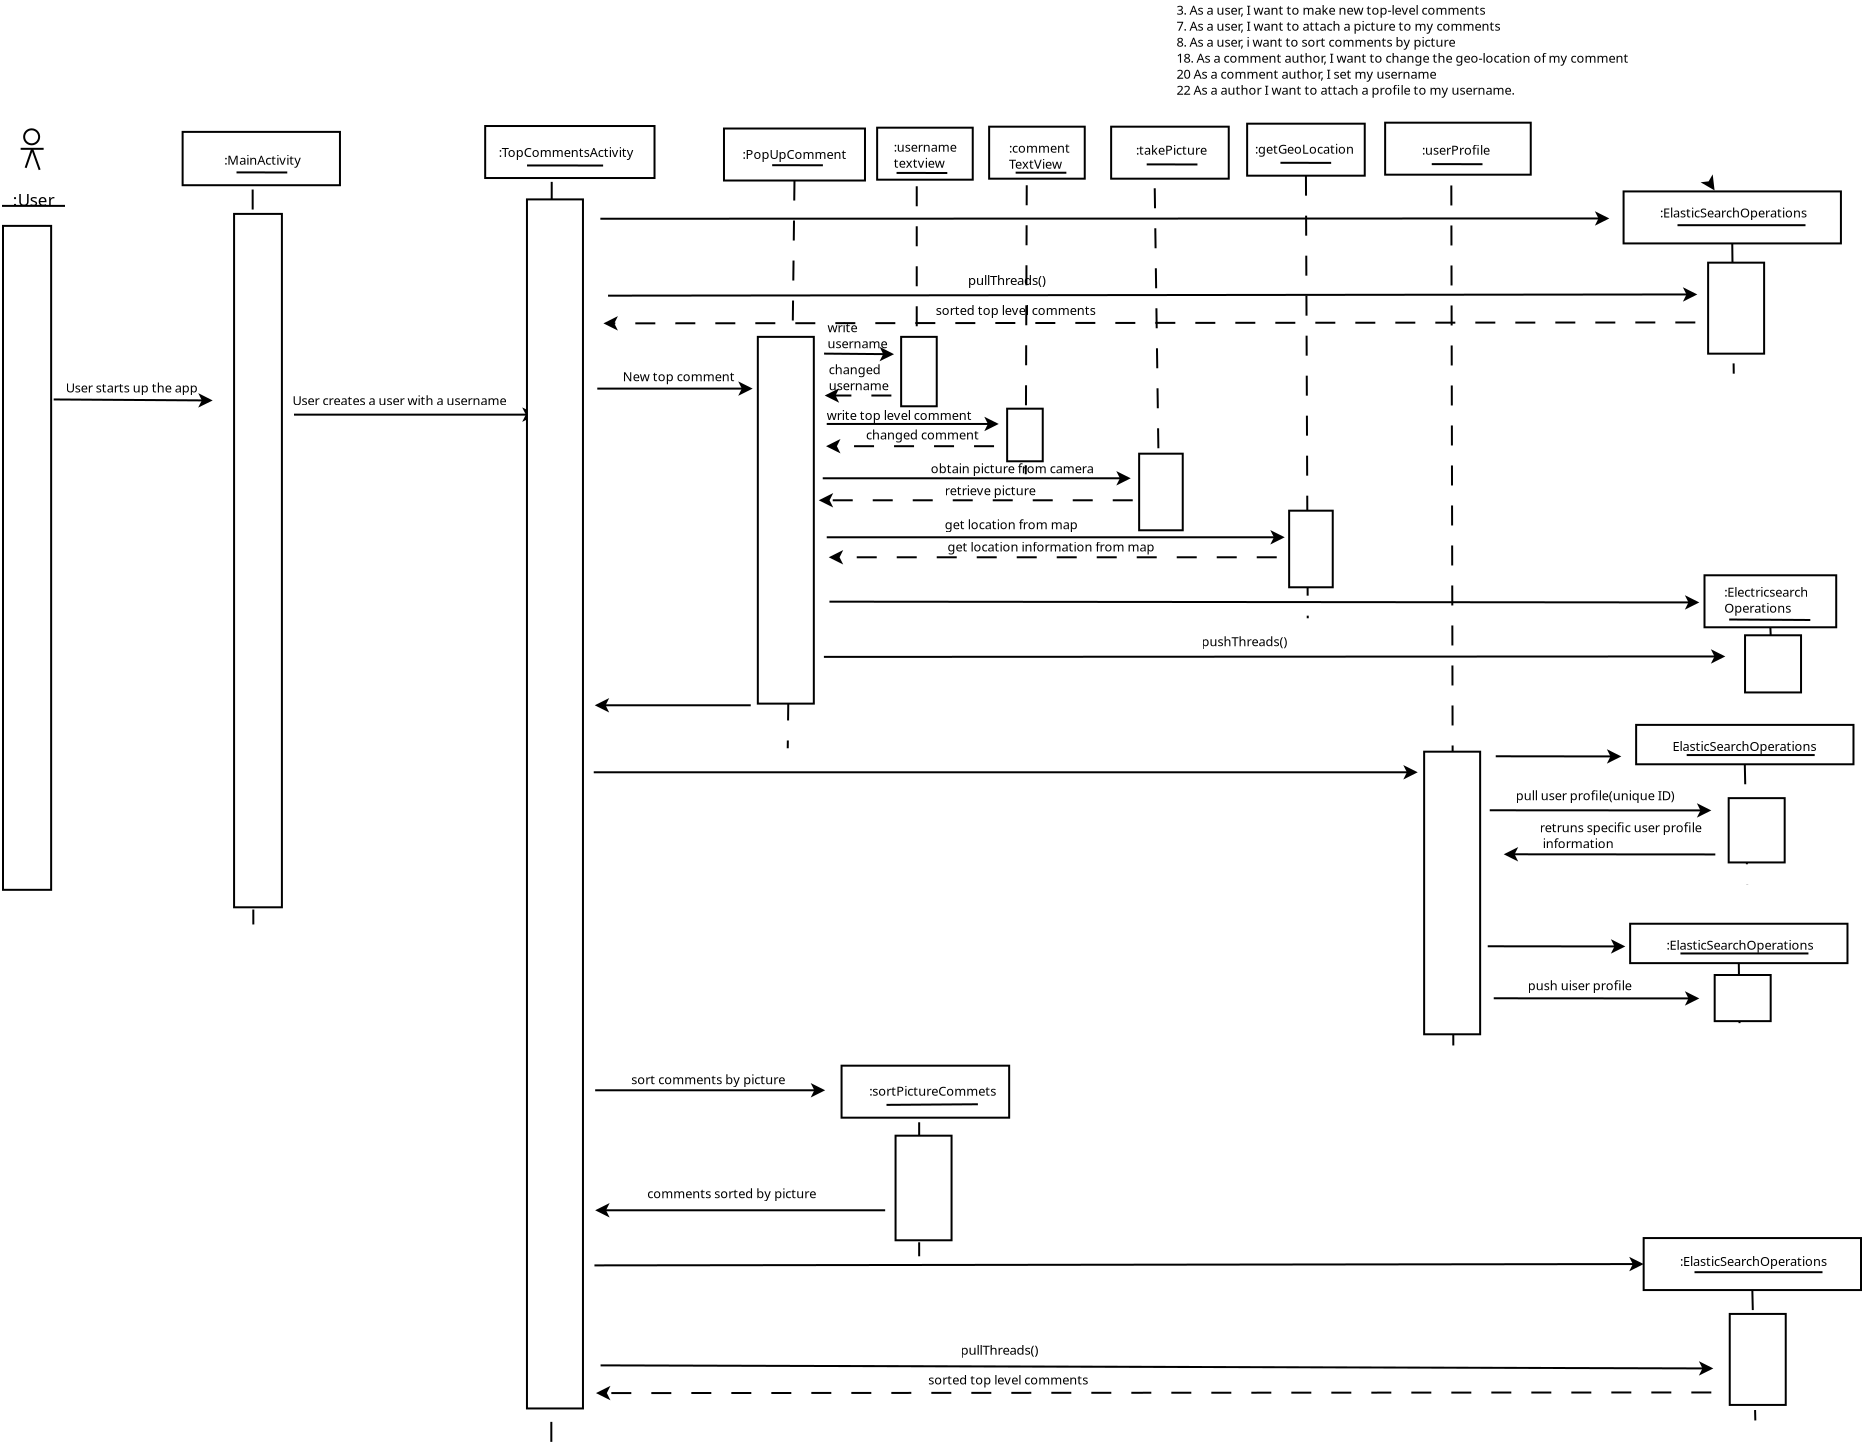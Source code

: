 <?xml version="1.0" encoding="UTF-8"?>
<dia:diagram xmlns:dia="http://www.lysator.liu.se/~alla/dia/">
  <dia:layer name="Background" visible="true" active="true">
    <dia:object type="Standard - Box" version="0" id="O0">
      <dia:attribute name="obj_pos">
        <dia:point val="-24.762,8.701"/>
      </dia:attribute>
      <dia:attribute name="obj_bb">
        <dia:rectangle val="-24.812,8.651;-22.306,41.949"/>
      </dia:attribute>
      <dia:attribute name="elem_corner">
        <dia:point val="-24.762,8.701"/>
      </dia:attribute>
      <dia:attribute name="elem_width">
        <dia:real val="2.407"/>
      </dia:attribute>
      <dia:attribute name="elem_height">
        <dia:real val="33.197"/>
      </dia:attribute>
      <dia:attribute name="show_background">
        <dia:boolean val="true"/>
      </dia:attribute>
    </dia:object>
    <dia:object type="Standard - Text" version="1" id="O1">
      <dia:attribute name="obj_pos">
        <dia:point val="-23.237,7.701"/>
      </dia:attribute>
      <dia:attribute name="obj_bb">
        <dia:rectangle val="-24.349,6.911;-22.126,7.904"/>
      </dia:attribute>
      <dia:attribute name="text">
        <dia:composite type="text">
          <dia:attribute name="string">
            <dia:string>#:User#</dia:string>
          </dia:attribute>
          <dia:attribute name="font">
            <dia:font family="sans" style="0" name="Helvetica"/>
          </dia:attribute>
          <dia:attribute name="height">
            <dia:real val="1.061"/>
          </dia:attribute>
          <dia:attribute name="pos">
            <dia:point val="-23.237,7.701"/>
          </dia:attribute>
          <dia:attribute name="color">
            <dia:color val="#000000"/>
          </dia:attribute>
          <dia:attribute name="alignment">
            <dia:enum val="1"/>
          </dia:attribute>
        </dia:composite>
      </dia:attribute>
      <dia:attribute name="valign">
        <dia:enum val="3"/>
      </dia:attribute>
      <dia:connections>
        <dia:connection handle="0" to="O2" connection="0"/>
      </dia:connections>
    </dia:object>
    <dia:object type="Standard - Line" version="0" id="O2">
      <dia:attribute name="obj_pos">
        <dia:point val="-24.812,7.701"/>
      </dia:attribute>
      <dia:attribute name="obj_bb">
        <dia:rectangle val="-24.862,7.651;-21.612,7.751"/>
      </dia:attribute>
      <dia:attribute name="conn_endpoints">
        <dia:point val="-24.812,7.701"/>
        <dia:point val="-21.662,7.701"/>
      </dia:attribute>
      <dia:attribute name="numcp">
        <dia:int val="1"/>
      </dia:attribute>
    </dia:object>
    <dia:object type="Standard - Line" version="0" id="O3">
      <dia:attribute name="obj_pos">
        <dia:point val="-23.63,5.798"/>
      </dia:attribute>
      <dia:attribute name="obj_bb">
        <dia:rectangle val="-23.693,4.784;-23.241,5.861"/>
      </dia:attribute>
      <dia:attribute name="conn_endpoints">
        <dia:point val="-23.63,5.798"/>
        <dia:point val="-23.305,4.848"/>
      </dia:attribute>
      <dia:attribute name="numcp">
        <dia:int val="1"/>
      </dia:attribute>
      <dia:connections>
        <dia:connection handle="1" to="O5" connection="0"/>
      </dia:connections>
    </dia:object>
    <dia:object type="Standard - Line" version="0" id="O4">
      <dia:attribute name="obj_pos">
        <dia:point val="-22.93,5.898"/>
      </dia:attribute>
      <dia:attribute name="obj_bb">
        <dia:rectangle val="-23.369,4.784;-22.866,5.962"/>
      </dia:attribute>
      <dia:attribute name="conn_endpoints">
        <dia:point val="-22.93,5.898"/>
        <dia:point val="-23.305,4.848"/>
      </dia:attribute>
      <dia:attribute name="numcp">
        <dia:int val="1"/>
      </dia:attribute>
      <dia:connections>
        <dia:connection handle="1" to="O5" connection="0"/>
      </dia:connections>
    </dia:object>
    <dia:object type="Standard - Line" version="0" id="O5">
      <dia:attribute name="obj_pos">
        <dia:point val="-23.88,4.848"/>
      </dia:attribute>
      <dia:attribute name="obj_bb">
        <dia:rectangle val="-23.93,4.798;-22.68,4.898"/>
      </dia:attribute>
      <dia:attribute name="conn_endpoints">
        <dia:point val="-23.88,4.848"/>
        <dia:point val="-22.73,4.848"/>
      </dia:attribute>
      <dia:attribute name="numcp">
        <dia:int val="1"/>
      </dia:attribute>
    </dia:object>
    <dia:object type="Standard - Ellipse" version="0" id="O6">
      <dia:attribute name="obj_pos">
        <dia:point val="-23.705,3.873"/>
      </dia:attribute>
      <dia:attribute name="obj_bb">
        <dia:rectangle val="-23.755,3.823;-22.905,4.673"/>
      </dia:attribute>
      <dia:attribute name="elem_corner">
        <dia:point val="-23.705,3.873"/>
      </dia:attribute>
      <dia:attribute name="elem_width">
        <dia:real val="0.75"/>
      </dia:attribute>
      <dia:attribute name="elem_height">
        <dia:real val="0.75"/>
      </dia:attribute>
    </dia:object>
    <dia:object type="Standard - Line" version="0" id="O7">
      <dia:attribute name="obj_pos">
        <dia:point val="-22.228,17.38"/>
      </dia:attribute>
      <dia:attribute name="obj_bb">
        <dia:rectangle val="-22.278,17.064;-14.166,17.787"/>
      </dia:attribute>
      <dia:attribute name="conn_endpoints">
        <dia:point val="-22.228,17.38"/>
        <dia:point val="-14.278,17.43"/>
      </dia:attribute>
      <dia:attribute name="numcp">
        <dia:int val="1"/>
      </dia:attribute>
      <dia:attribute name="end_arrow">
        <dia:enum val="22"/>
      </dia:attribute>
      <dia:attribute name="end_arrow_length">
        <dia:real val="0.5"/>
      </dia:attribute>
      <dia:attribute name="end_arrow_width">
        <dia:real val="0.5"/>
      </dia:attribute>
    </dia:object>
    <dia:object type="Standard - Text" version="1" id="O8">
      <dia:attribute name="obj_pos">
        <dia:point val="-21.628,17.029"/>
      </dia:attribute>
      <dia:attribute name="obj_bb">
        <dia:rectangle val="-21.628,16.434;-14.47,17.182"/>
      </dia:attribute>
      <dia:attribute name="text">
        <dia:composite type="text">
          <dia:attribute name="string">
            <dia:string>#User starts up the app#</dia:string>
          </dia:attribute>
          <dia:attribute name="font">
            <dia:font family="sans" style="0" name="Helvetica"/>
          </dia:attribute>
          <dia:attribute name="height">
            <dia:real val="0.8"/>
          </dia:attribute>
          <dia:attribute name="pos">
            <dia:point val="-21.628,17.029"/>
          </dia:attribute>
          <dia:attribute name="color">
            <dia:color val="#000000"/>
          </dia:attribute>
          <dia:attribute name="alignment">
            <dia:enum val="0"/>
          </dia:attribute>
        </dia:composite>
      </dia:attribute>
      <dia:attribute name="valign">
        <dia:enum val="3"/>
      </dia:attribute>
    </dia:object>
    <dia:object type="Standard - Box" version="0" id="O9">
      <dia:attribute name="obj_pos">
        <dia:point val="-15.781,4.001"/>
      </dia:attribute>
      <dia:attribute name="obj_bb">
        <dia:rectangle val="-15.831,3.951;-7.865,6.717"/>
      </dia:attribute>
      <dia:attribute name="elem_corner">
        <dia:point val="-15.781,4.001"/>
      </dia:attribute>
      <dia:attribute name="elem_width">
        <dia:real val="7.867"/>
      </dia:attribute>
      <dia:attribute name="elem_height">
        <dia:real val="2.667"/>
      </dia:attribute>
      <dia:attribute name="show_background">
        <dia:boolean val="true"/>
      </dia:attribute>
    </dia:object>
    <dia:object type="Standard - Text" version="1" id="O10">
      <dia:attribute name="obj_pos">
        <dia:point val="41.775,-6.825"/>
      </dia:attribute>
      <dia:attribute name="obj_bb">
        <dia:rectangle val="41.775,-7.42;41.775,-6.673"/>
      </dia:attribute>
      <dia:attribute name="text">
        <dia:composite type="text">
          <dia:attribute name="string">
            <dia:string>##</dia:string>
          </dia:attribute>
          <dia:attribute name="font">
            <dia:font family="sans" style="0" name="Helvetica"/>
          </dia:attribute>
          <dia:attribute name="height">
            <dia:real val="0.8"/>
          </dia:attribute>
          <dia:attribute name="pos">
            <dia:point val="41.775,-6.825"/>
          </dia:attribute>
          <dia:attribute name="color">
            <dia:color val="#000000"/>
          </dia:attribute>
          <dia:attribute name="alignment">
            <dia:enum val="0"/>
          </dia:attribute>
        </dia:composite>
      </dia:attribute>
      <dia:attribute name="valign">
        <dia:enum val="3"/>
      </dia:attribute>
    </dia:object>
    <dia:object type="Standard - Text" version="1" id="O11">
      <dia:attribute name="obj_pos">
        <dia:point val="33.908,-1.858"/>
      </dia:attribute>
      <dia:attribute name="obj_bb">
        <dia:rectangle val="33.908,-2.453;58.518,2.294"/>
      </dia:attribute>
      <dia:attribute name="text">
        <dia:composite type="text">
          <dia:attribute name="string">
            <dia:string>#3. As a user, I want to make new top-level comments
7. As a user, I want to attach a picture to my comments
8. As a user, i want to sort comments by picture
18. As a comment author, I want to change the geo-location of my comment
20 As a comment author, I set my username
22 As a author I want to attach a profile to my username.#</dia:string>
          </dia:attribute>
          <dia:attribute name="font">
            <dia:font family="sans" style="0" name="Helvetica"/>
          </dia:attribute>
          <dia:attribute name="height">
            <dia:real val="0.8"/>
          </dia:attribute>
          <dia:attribute name="pos">
            <dia:point val="33.908,-1.858"/>
          </dia:attribute>
          <dia:attribute name="color">
            <dia:color val="#000000"/>
          </dia:attribute>
          <dia:attribute name="alignment">
            <dia:enum val="0"/>
          </dia:attribute>
        </dia:composite>
      </dia:attribute>
      <dia:attribute name="valign">
        <dia:enum val="3"/>
      </dia:attribute>
    </dia:object>
    <dia:object type="Standard - Text" version="1" id="O12">
      <dia:attribute name="obj_pos">
        <dia:point val="-10.289,17.672"/>
      </dia:attribute>
      <dia:attribute name="obj_bb">
        <dia:rectangle val="-10.289,17.077;1.483,17.825"/>
      </dia:attribute>
      <dia:attribute name="text">
        <dia:composite type="text">
          <dia:attribute name="string">
            <dia:string>#User creates a user with a username#</dia:string>
          </dia:attribute>
          <dia:attribute name="font">
            <dia:font family="sans" style="0" name="Helvetica"/>
          </dia:attribute>
          <dia:attribute name="height">
            <dia:real val="0.8"/>
          </dia:attribute>
          <dia:attribute name="pos">
            <dia:point val="-10.289,17.672"/>
          </dia:attribute>
          <dia:attribute name="color">
            <dia:color val="#000000"/>
          </dia:attribute>
          <dia:attribute name="alignment">
            <dia:enum val="0"/>
          </dia:attribute>
        </dia:composite>
      </dia:attribute>
      <dia:attribute name="valign">
        <dia:enum val="3"/>
      </dia:attribute>
    </dia:object>
    <dia:object type="Standard - Line" version="0" id="O13">
      <dia:attribute name="obj_pos">
        <dia:point val="-10.212,18.139"/>
      </dia:attribute>
      <dia:attribute name="obj_bb">
        <dia:rectangle val="-10.262,17.777;2.033,18.501"/>
      </dia:attribute>
      <dia:attribute name="conn_endpoints">
        <dia:point val="-10.212,18.139"/>
        <dia:point val="1.921,18.139"/>
      </dia:attribute>
      <dia:attribute name="numcp">
        <dia:int val="1"/>
      </dia:attribute>
      <dia:attribute name="end_arrow">
        <dia:enum val="22"/>
      </dia:attribute>
      <dia:attribute name="end_arrow_length">
        <dia:real val="0.5"/>
      </dia:attribute>
      <dia:attribute name="end_arrow_width">
        <dia:real val="0.5"/>
      </dia:attribute>
    </dia:object>
    <dia:object type="Standard - Box" version="0" id="O14">
      <dia:attribute name="obj_pos">
        <dia:point val="-0.653,3.708"/>
      </dia:attribute>
      <dia:attribute name="obj_bb">
        <dia:rectangle val="-0.703,3.658;7.863,6.358"/>
      </dia:attribute>
      <dia:attribute name="elem_corner">
        <dia:point val="-0.653,3.708"/>
      </dia:attribute>
      <dia:attribute name="elem_width">
        <dia:real val="8.467"/>
      </dia:attribute>
      <dia:attribute name="elem_height">
        <dia:real val="2.6"/>
      </dia:attribute>
      <dia:attribute name="border_width">
        <dia:real val="0.1"/>
      </dia:attribute>
      <dia:attribute name="show_background">
        <dia:boolean val="true"/>
      </dia:attribute>
    </dia:object>
    <dia:object type="Standard - Text" version="1" id="O15">
      <dia:attribute name="obj_pos">
        <dia:point val="0.029,5.252"/>
      </dia:attribute>
      <dia:attribute name="obj_bb">
        <dia:rectangle val="0.029,4.638;7.208,5.442"/>
      </dia:attribute>
      <dia:attribute name="text">
        <dia:composite type="text">
          <dia:attribute name="string">
            <dia:string>#:TopCommentsActivity#</dia:string>
          </dia:attribute>
          <dia:attribute name="font">
            <dia:font family="sans" style="0" name="Helvetica"/>
          </dia:attribute>
          <dia:attribute name="height">
            <dia:real val="0.8"/>
          </dia:attribute>
          <dia:attribute name="pos">
            <dia:point val="0.029,5.252"/>
          </dia:attribute>
          <dia:attribute name="color">
            <dia:color val="#000000"/>
          </dia:attribute>
          <dia:attribute name="alignment">
            <dia:enum val="0"/>
          </dia:attribute>
        </dia:composite>
      </dia:attribute>
      <dia:attribute name="valign">
        <dia:enum val="3"/>
      </dia:attribute>
    </dia:object>
    <dia:object type="Standard - Box" version="0" id="O16">
      <dia:attribute name="obj_pos">
        <dia:point val="56.267,6.978"/>
      </dia:attribute>
      <dia:attribute name="obj_bb">
        <dia:rectangle val="56.217,6.928;67.184,9.628"/>
      </dia:attribute>
      <dia:attribute name="elem_corner">
        <dia:point val="56.267,6.978"/>
      </dia:attribute>
      <dia:attribute name="elem_width">
        <dia:real val="10.867"/>
      </dia:attribute>
      <dia:attribute name="elem_height">
        <dia:real val="2.6"/>
      </dia:attribute>
      <dia:attribute name="show_background">
        <dia:boolean val="true"/>
      </dia:attribute>
    </dia:object>
    <dia:object type="Standard - Text" version="1" id="O17">
      <dia:attribute name="obj_pos">
        <dia:point val="58.085,8.278"/>
      </dia:attribute>
      <dia:attribute name="obj_bb">
        <dia:rectangle val="58.085,7.664;66.126,8.467"/>
      </dia:attribute>
      <dia:attribute name="text">
        <dia:composite type="text">
          <dia:attribute name="string">
            <dia:string>#:ElasticSearchOperations#</dia:string>
          </dia:attribute>
          <dia:attribute name="font">
            <dia:font family="sans" style="0" name="Helvetica"/>
          </dia:attribute>
          <dia:attribute name="height">
            <dia:real val="0.8"/>
          </dia:attribute>
          <dia:attribute name="pos">
            <dia:point val="58.085,8.278"/>
          </dia:attribute>
          <dia:attribute name="color">
            <dia:color val="#000000"/>
          </dia:attribute>
          <dia:attribute name="alignment">
            <dia:enum val="0"/>
          </dia:attribute>
        </dia:composite>
      </dia:attribute>
      <dia:attribute name="valign">
        <dia:enum val="3"/>
      </dia:attribute>
    </dia:object>
    <dia:object type="Standard - Line" version="0" id="O18">
      <dia:attribute name="obj_pos">
        <dia:point val="61.701,9.578"/>
      </dia:attribute>
      <dia:attribute name="obj_bb">
        <dia:rectangle val="61.65,9.527;61.826,16.141"/>
      </dia:attribute>
      <dia:attribute name="conn_endpoints">
        <dia:point val="61.701,9.578"/>
        <dia:point val="61.775,16.09"/>
      </dia:attribute>
      <dia:attribute name="numcp">
        <dia:int val="1"/>
      </dia:attribute>
      <dia:attribute name="line_style">
        <dia:enum val="1"/>
      </dia:attribute>
      <dia:connections>
        <dia:connection handle="0" to="O16" connection="6"/>
      </dia:connections>
    </dia:object>
    <dia:object type="Standard - Line" version="0" id="O19">
      <dia:attribute name="obj_pos">
        <dia:point val="-12.279,6.883"/>
      </dia:attribute>
      <dia:attribute name="obj_bb">
        <dia:rectangle val="-12.329,6.833;-12.196,43.679"/>
      </dia:attribute>
      <dia:attribute name="conn_endpoints">
        <dia:point val="-12.279,6.883"/>
        <dia:point val="-12.246,43.629"/>
      </dia:attribute>
      <dia:attribute name="numcp">
        <dia:int val="1"/>
      </dia:attribute>
      <dia:attribute name="line_style">
        <dia:enum val="1"/>
      </dia:attribute>
    </dia:object>
    <dia:object type="Standard - Text" version="1" id="O20">
      <dia:attribute name="obj_pos">
        <dia:point val="-13.694,5.642"/>
      </dia:attribute>
      <dia:attribute name="obj_bb">
        <dia:rectangle val="-13.694,5.047;-9.557,5.794"/>
      </dia:attribute>
      <dia:attribute name="text">
        <dia:composite type="text">
          <dia:attribute name="string">
            <dia:string>#:MainActivity#</dia:string>
          </dia:attribute>
          <dia:attribute name="font">
            <dia:font family="sans" style="0" name="Helvetica"/>
          </dia:attribute>
          <dia:attribute name="height">
            <dia:real val="0.8"/>
          </dia:attribute>
          <dia:attribute name="pos">
            <dia:point val="-13.694,5.642"/>
          </dia:attribute>
          <dia:attribute name="color">
            <dia:color val="#000000"/>
          </dia:attribute>
          <dia:attribute name="alignment">
            <dia:enum val="0"/>
          </dia:attribute>
        </dia:composite>
      </dia:attribute>
      <dia:attribute name="valign">
        <dia:enum val="3"/>
      </dia:attribute>
    </dia:object>
    <dia:object type="Standard - Line" version="0" id="O21">
      <dia:attribute name="obj_pos">
        <dia:point val="5.106,8.344"/>
      </dia:attribute>
      <dia:attribute name="obj_bb">
        <dia:rectangle val="5.056,7.968;55.666,8.691"/>
      </dia:attribute>
      <dia:attribute name="conn_endpoints">
        <dia:point val="5.106,8.344"/>
        <dia:point val="55.554,8.329"/>
      </dia:attribute>
      <dia:attribute name="numcp">
        <dia:int val="1"/>
      </dia:attribute>
      <dia:attribute name="end_arrow">
        <dia:enum val="22"/>
      </dia:attribute>
      <dia:attribute name="end_arrow_length">
        <dia:real val="0.5"/>
      </dia:attribute>
      <dia:attribute name="end_arrow_width">
        <dia:real val="0.5"/>
      </dia:attribute>
    </dia:object>
    <dia:object type="Standard - Line" version="0" id="O22">
      <dia:attribute name="obj_pos">
        <dia:point val="5.49,12.19"/>
      </dia:attribute>
      <dia:attribute name="obj_bb">
        <dia:rectangle val="5.44,11.768;60.066,12.492"/>
      </dia:attribute>
      <dia:attribute name="conn_endpoints">
        <dia:point val="5.49,12.19"/>
        <dia:point val="59.954,12.129"/>
      </dia:attribute>
      <dia:attribute name="numcp">
        <dia:int val="1"/>
      </dia:attribute>
      <dia:attribute name="end_arrow">
        <dia:enum val="22"/>
      </dia:attribute>
      <dia:attribute name="end_arrow_length">
        <dia:real val="0.5"/>
      </dia:attribute>
      <dia:attribute name="end_arrow_width">
        <dia:real val="0.5"/>
      </dia:attribute>
    </dia:object>
    <dia:object type="Standard - Line" version="0" id="O23">
      <dia:attribute name="obj_pos">
        <dia:point val="59.854,13.529"/>
      </dia:attribute>
      <dia:attribute name="obj_bb">
        <dia:rectangle val="5.148,13.213;59.904,13.936"/>
      </dia:attribute>
      <dia:attribute name="conn_endpoints">
        <dia:point val="59.854,13.529"/>
        <dia:point val="5.26,13.575"/>
      </dia:attribute>
      <dia:attribute name="numcp">
        <dia:int val="1"/>
      </dia:attribute>
      <dia:attribute name="line_style">
        <dia:enum val="1"/>
      </dia:attribute>
      <dia:attribute name="end_arrow">
        <dia:enum val="22"/>
      </dia:attribute>
      <dia:attribute name="end_arrow_length">
        <dia:real val="0.5"/>
      </dia:attribute>
      <dia:attribute name="end_arrow_width">
        <dia:real val="0.5"/>
      </dia:attribute>
    </dia:object>
    <dia:object type="Standard - Text" version="1" id="O24">
      <dia:attribute name="obj_pos">
        <dia:point val="23.49,11.652"/>
      </dia:attribute>
      <dia:attribute name="obj_bb">
        <dia:rectangle val="23.49,11.044;27.823,11.807"/>
      </dia:attribute>
      <dia:attribute name="text">
        <dia:composite type="text">
          <dia:attribute name="string">
            <dia:string>#pullThreads()#</dia:string>
          </dia:attribute>
          <dia:attribute name="font">
            <dia:font family="sans" style="0" name="Helvetica"/>
          </dia:attribute>
          <dia:attribute name="height">
            <dia:real val="0.818"/>
          </dia:attribute>
          <dia:attribute name="pos">
            <dia:point val="23.49,11.652"/>
          </dia:attribute>
          <dia:attribute name="color">
            <dia:color val="#000000"/>
          </dia:attribute>
          <dia:attribute name="alignment">
            <dia:enum val="0"/>
          </dia:attribute>
        </dia:composite>
      </dia:attribute>
      <dia:attribute name="valign">
        <dia:enum val="3"/>
      </dia:attribute>
    </dia:object>
    <dia:object type="Standard - Box" version="0" id="O25">
      <dia:attribute name="obj_pos">
        <dia:point val="60.494,10.54"/>
      </dia:attribute>
      <dia:attribute name="obj_bb">
        <dia:rectangle val="60.444,10.49;63.344,15.14"/>
      </dia:attribute>
      <dia:attribute name="elem_corner">
        <dia:point val="60.494,10.54"/>
      </dia:attribute>
      <dia:attribute name="elem_width">
        <dia:real val="2.8"/>
      </dia:attribute>
      <dia:attribute name="elem_height">
        <dia:real val="4.55"/>
      </dia:attribute>
      <dia:attribute name="border_width">
        <dia:real val="0.1"/>
      </dia:attribute>
      <dia:attribute name="show_background">
        <dia:boolean val="true"/>
      </dia:attribute>
    </dia:object>
    <dia:object type="Standard - Text" version="1" id="O26">
      <dia:attribute name="obj_pos">
        <dia:point val="21.875,13.152"/>
      </dia:attribute>
      <dia:attribute name="obj_bb">
        <dia:rectangle val="21.875,12.557;30.47,13.304"/>
      </dia:attribute>
      <dia:attribute name="text">
        <dia:composite type="text">
          <dia:attribute name="string">
            <dia:string>#sorted top level comments#</dia:string>
          </dia:attribute>
          <dia:attribute name="font">
            <dia:font family="sans" style="0" name="Helvetica"/>
          </dia:attribute>
          <dia:attribute name="height">
            <dia:real val="0.8"/>
          </dia:attribute>
          <dia:attribute name="pos">
            <dia:point val="21.875,13.152"/>
          </dia:attribute>
          <dia:attribute name="color">
            <dia:color val="#000000"/>
          </dia:attribute>
          <dia:attribute name="alignment">
            <dia:enum val="0"/>
          </dia:attribute>
        </dia:composite>
      </dia:attribute>
      <dia:attribute name="valign">
        <dia:enum val="3"/>
      </dia:attribute>
    </dia:object>
    <dia:object type="Standard - Box" version="0" id="O27">
      <dia:attribute name="obj_pos">
        <dia:point val="11.287,3.833"/>
      </dia:attribute>
      <dia:attribute name="obj_bb">
        <dia:rectangle val="11.236,3.783;18.387,6.483"/>
      </dia:attribute>
      <dia:attribute name="elem_corner">
        <dia:point val="11.287,3.833"/>
      </dia:attribute>
      <dia:attribute name="elem_width">
        <dia:real val="7.05"/>
      </dia:attribute>
      <dia:attribute name="elem_height">
        <dia:real val="2.6"/>
      </dia:attribute>
      <dia:attribute name="border_width">
        <dia:real val="0.1"/>
      </dia:attribute>
      <dia:attribute name="show_background">
        <dia:boolean val="true"/>
      </dia:attribute>
    </dia:object>
    <dia:object type="Standard - Text" version="1" id="O28">
      <dia:attribute name="obj_pos">
        <dia:point val="14.812,5.133"/>
      </dia:attribute>
      <dia:attribute name="obj_bb">
        <dia:rectangle val="14.812,4.538;14.812,5.285"/>
      </dia:attribute>
      <dia:attribute name="text">
        <dia:composite type="text">
          <dia:attribute name="string">
            <dia:string>##</dia:string>
          </dia:attribute>
          <dia:attribute name="font">
            <dia:font family="sans" style="0" name="Helvetica"/>
          </dia:attribute>
          <dia:attribute name="height">
            <dia:real val="0.8"/>
          </dia:attribute>
          <dia:attribute name="pos">
            <dia:point val="14.812,5.133"/>
          </dia:attribute>
          <dia:attribute name="color">
            <dia:color val="#000000"/>
          </dia:attribute>
          <dia:attribute name="alignment">
            <dia:enum val="0"/>
          </dia:attribute>
        </dia:composite>
      </dia:attribute>
      <dia:attribute name="valign">
        <dia:enum val="3"/>
      </dia:attribute>
      <dia:connections>
        <dia:connection handle="0" to="O27" connection="8"/>
      </dia:connections>
    </dia:object>
    <dia:object type="Standard - Text" version="1" id="O29">
      <dia:attribute name="obj_pos">
        <dia:point val="12.212,5.363"/>
      </dia:attribute>
      <dia:attribute name="obj_bb">
        <dia:rectangle val="12.212,4.768;17.6,5.516"/>
      </dia:attribute>
      <dia:attribute name="text">
        <dia:composite type="text">
          <dia:attribute name="string">
            <dia:string>#:PopUpComment#</dia:string>
          </dia:attribute>
          <dia:attribute name="font">
            <dia:font family="sans" style="0" name="Helvetica"/>
          </dia:attribute>
          <dia:attribute name="height">
            <dia:real val="0.8"/>
          </dia:attribute>
          <dia:attribute name="pos">
            <dia:point val="12.212,5.363"/>
          </dia:attribute>
          <dia:attribute name="color">
            <dia:color val="#000000"/>
          </dia:attribute>
          <dia:attribute name="alignment">
            <dia:enum val="0"/>
          </dia:attribute>
        </dia:composite>
      </dia:attribute>
      <dia:attribute name="valign">
        <dia:enum val="3"/>
      </dia:attribute>
    </dia:object>
    <dia:object type="Standard - Line" version="0" id="O30">
      <dia:attribute name="obj_pos">
        <dia:point val="14.812,6.433"/>
      </dia:attribute>
      <dia:attribute name="obj_bb">
        <dia:rectangle val="14.425,6.382;14.862,34.872"/>
      </dia:attribute>
      <dia:attribute name="conn_endpoints">
        <dia:point val="14.812,6.433"/>
        <dia:point val="14.475,34.821"/>
      </dia:attribute>
      <dia:attribute name="numcp">
        <dia:int val="1"/>
      </dia:attribute>
      <dia:attribute name="line_style">
        <dia:enum val="1"/>
      </dia:attribute>
      <dia:connections>
        <dia:connection handle="0" to="O27" connection="6"/>
      </dia:connections>
    </dia:object>
    <dia:object type="Standard - Box" version="0" id="O31">
      <dia:attribute name="obj_pos">
        <dia:point val="12.979,14.25"/>
      </dia:attribute>
      <dia:attribute name="obj_bb">
        <dia:rectangle val="12.929,14.2;15.829,32.638"/>
      </dia:attribute>
      <dia:attribute name="elem_corner">
        <dia:point val="12.979,14.25"/>
      </dia:attribute>
      <dia:attribute name="elem_width">
        <dia:real val="2.8"/>
      </dia:attribute>
      <dia:attribute name="elem_height">
        <dia:real val="18.338"/>
      </dia:attribute>
      <dia:attribute name="border_width">
        <dia:real val="0.1"/>
      </dia:attribute>
      <dia:attribute name="show_background">
        <dia:boolean val="true"/>
      </dia:attribute>
    </dia:object>
    <dia:object type="Standard - Line" version="0" id="O32">
      <dia:attribute name="obj_pos">
        <dia:point val="4.952,16.837"/>
      </dia:attribute>
      <dia:attribute name="obj_bb">
        <dia:rectangle val="4.902,16.475;12.833,17.198"/>
      </dia:attribute>
      <dia:attribute name="conn_endpoints">
        <dia:point val="4.952,16.837"/>
        <dia:point val="12.721,16.837"/>
      </dia:attribute>
      <dia:attribute name="numcp">
        <dia:int val="1"/>
      </dia:attribute>
      <dia:attribute name="end_arrow">
        <dia:enum val="22"/>
      </dia:attribute>
      <dia:attribute name="end_arrow_length">
        <dia:real val="0.5"/>
      </dia:attribute>
      <dia:attribute name="end_arrow_width">
        <dia:real val="0.5"/>
      </dia:attribute>
    </dia:object>
    <dia:object type="Standard - Box" version="0" id="O33">
      <dia:attribute name="obj_pos">
        <dia:point val="57.271,59.31"/>
      </dia:attribute>
      <dia:attribute name="obj_bb">
        <dia:rectangle val="57.221,59.26;68.188,61.96"/>
      </dia:attribute>
      <dia:attribute name="elem_corner">
        <dia:point val="57.271,59.31"/>
      </dia:attribute>
      <dia:attribute name="elem_width">
        <dia:real val="10.867"/>
      </dia:attribute>
      <dia:attribute name="elem_height">
        <dia:real val="2.6"/>
      </dia:attribute>
      <dia:attribute name="show_background">
        <dia:boolean val="true"/>
      </dia:attribute>
    </dia:object>
    <dia:object type="Standard - Text" version="1" id="O34">
      <dia:attribute name="obj_pos">
        <dia:point val="59.089,60.71"/>
      </dia:attribute>
      <dia:attribute name="obj_bb">
        <dia:rectangle val="59.089,60.115;67.112,60.862"/>
      </dia:attribute>
      <dia:attribute name="text">
        <dia:composite type="text">
          <dia:attribute name="string">
            <dia:string>#:ElasticSearchOperations#</dia:string>
          </dia:attribute>
          <dia:attribute name="font">
            <dia:font family="sans" style="0" name="Helvetica"/>
          </dia:attribute>
          <dia:attribute name="height">
            <dia:real val="0.8"/>
          </dia:attribute>
          <dia:attribute name="pos">
            <dia:point val="59.089,60.71"/>
          </dia:attribute>
          <dia:attribute name="color">
            <dia:color val="#000000"/>
          </dia:attribute>
          <dia:attribute name="alignment">
            <dia:enum val="0"/>
          </dia:attribute>
        </dia:composite>
      </dia:attribute>
      <dia:attribute name="valign">
        <dia:enum val="3"/>
      </dia:attribute>
    </dia:object>
    <dia:object type="Standard - Line" version="0" id="O35">
      <dia:attribute name="obj_pos">
        <dia:point val="4.81,60.676"/>
      </dia:attribute>
      <dia:attribute name="obj_bb">
        <dia:rectangle val="4.76,60.249;57.383,60.972"/>
      </dia:attribute>
      <dia:attribute name="conn_endpoints">
        <dia:point val="4.81,60.676"/>
        <dia:point val="57.271,60.61"/>
      </dia:attribute>
      <dia:attribute name="numcp">
        <dia:int val="1"/>
      </dia:attribute>
      <dia:attribute name="end_arrow">
        <dia:enum val="22"/>
      </dia:attribute>
      <dia:attribute name="end_arrow_length">
        <dia:real val="0.5"/>
      </dia:attribute>
      <dia:attribute name="end_arrow_width">
        <dia:real val="0.5"/>
      </dia:attribute>
      <dia:connections>
        <dia:connection handle="1" to="O33" connection="3"/>
      </dia:connections>
    </dia:object>
    <dia:object type="Standard - Line" version="0" id="O36">
      <dia:attribute name="obj_pos">
        <dia:point val="5.117,65.676"/>
      </dia:attribute>
      <dia:attribute name="obj_bb">
        <dia:rectangle val="5.067,65.466;60.866,66.189"/>
      </dia:attribute>
      <dia:attribute name="conn_endpoints">
        <dia:point val="5.117,65.676"/>
        <dia:point val="60.754,65.829"/>
      </dia:attribute>
      <dia:attribute name="numcp">
        <dia:int val="1"/>
      </dia:attribute>
      <dia:attribute name="end_arrow">
        <dia:enum val="22"/>
      </dia:attribute>
      <dia:attribute name="end_arrow_length">
        <dia:real val="0.5"/>
      </dia:attribute>
      <dia:attribute name="end_arrow_width">
        <dia:real val="0.5"/>
      </dia:attribute>
    </dia:object>
    <dia:object type="Standard - Line" version="0" id="O37">
      <dia:attribute name="obj_pos">
        <dia:point val="60.654,67.029"/>
      </dia:attribute>
      <dia:attribute name="obj_bb">
        <dia:rectangle val="4.775,66.699;60.704,67.422"/>
      </dia:attribute>
      <dia:attribute name="conn_endpoints">
        <dia:point val="60.654,67.029"/>
        <dia:point val="4.887,67.061"/>
      </dia:attribute>
      <dia:attribute name="numcp">
        <dia:int val="1"/>
      </dia:attribute>
      <dia:attribute name="line_style">
        <dia:enum val="1"/>
      </dia:attribute>
      <dia:attribute name="end_arrow">
        <dia:enum val="22"/>
      </dia:attribute>
      <dia:attribute name="end_arrow_length">
        <dia:real val="0.5"/>
      </dia:attribute>
      <dia:attribute name="end_arrow_width">
        <dia:real val="0.5"/>
      </dia:attribute>
    </dia:object>
    <dia:object type="Standard - Text" version="1" id="O38">
      <dia:attribute name="obj_pos">
        <dia:point val="23.117,65.138"/>
      </dia:attribute>
      <dia:attribute name="obj_bb">
        <dia:rectangle val="23.117,64.53;27.45,65.293"/>
      </dia:attribute>
      <dia:attribute name="text">
        <dia:composite type="text">
          <dia:attribute name="string">
            <dia:string>#pullThreads()#</dia:string>
          </dia:attribute>
          <dia:attribute name="font">
            <dia:font family="sans" style="0" name="Helvetica"/>
          </dia:attribute>
          <dia:attribute name="height">
            <dia:real val="0.818"/>
          </dia:attribute>
          <dia:attribute name="pos">
            <dia:point val="23.117,65.138"/>
          </dia:attribute>
          <dia:attribute name="color">
            <dia:color val="#000000"/>
          </dia:attribute>
          <dia:attribute name="alignment">
            <dia:enum val="0"/>
          </dia:attribute>
        </dia:composite>
      </dia:attribute>
      <dia:attribute name="valign">
        <dia:enum val="3"/>
      </dia:attribute>
    </dia:object>
    <dia:object type="Standard - Text" version="1" id="O39">
      <dia:attribute name="obj_pos">
        <dia:point val="21.502,66.638"/>
      </dia:attribute>
      <dia:attribute name="obj_bb">
        <dia:rectangle val="21.502,66.043;30.097,66.79"/>
      </dia:attribute>
      <dia:attribute name="text">
        <dia:composite type="text">
          <dia:attribute name="string">
            <dia:string>#sorted top level comments#</dia:string>
          </dia:attribute>
          <dia:attribute name="font">
            <dia:font family="sans" style="0" name="Helvetica"/>
          </dia:attribute>
          <dia:attribute name="height">
            <dia:real val="0.8"/>
          </dia:attribute>
          <dia:attribute name="pos">
            <dia:point val="21.502,66.638"/>
          </dia:attribute>
          <dia:attribute name="color">
            <dia:color val="#000000"/>
          </dia:attribute>
          <dia:attribute name="alignment">
            <dia:enum val="0"/>
          </dia:attribute>
        </dia:composite>
      </dia:attribute>
      <dia:attribute name="valign">
        <dia:enum val="3"/>
      </dia:attribute>
    </dia:object>
    <dia:object type="Standard - Line" version="0" id="O40">
      <dia:attribute name="obj_pos">
        <dia:point val="62.705,61.91"/>
      </dia:attribute>
      <dia:attribute name="obj_bb">
        <dia:rectangle val="62.653,61.858;62.905,68.48"/>
      </dia:attribute>
      <dia:attribute name="conn_endpoints">
        <dia:point val="62.705,61.91"/>
        <dia:point val="62.854,68.429"/>
      </dia:attribute>
      <dia:attribute name="numcp">
        <dia:int val="1"/>
      </dia:attribute>
      <dia:attribute name="line_style">
        <dia:enum val="1"/>
      </dia:attribute>
      <dia:connections>
        <dia:connection handle="0" to="O33" connection="6"/>
      </dia:connections>
    </dia:object>
    <dia:object type="Standard - Box" version="0" id="O41">
      <dia:attribute name="obj_pos">
        <dia:point val="61.575,63.103"/>
      </dia:attribute>
      <dia:attribute name="obj_bb">
        <dia:rectangle val="61.525,63.053;64.425,67.703"/>
      </dia:attribute>
      <dia:attribute name="elem_corner">
        <dia:point val="61.575,63.103"/>
      </dia:attribute>
      <dia:attribute name="elem_width">
        <dia:real val="2.8"/>
      </dia:attribute>
      <dia:attribute name="elem_height">
        <dia:real val="4.55"/>
      </dia:attribute>
      <dia:attribute name="border_width">
        <dia:real val="0.1"/>
      </dia:attribute>
      <dia:attribute name="show_background">
        <dia:boolean val="true"/>
      </dia:attribute>
    </dia:object>
    <dia:object type="Standard - Line" version="0" id="O42">
      <dia:attribute name="obj_pos">
        <dia:point val="16.283,30.252"/>
      </dia:attribute>
      <dia:attribute name="obj_bb">
        <dia:rectangle val="16.233,29.868;61.466,30.591"/>
      </dia:attribute>
      <dia:attribute name="conn_endpoints">
        <dia:point val="16.283,30.252"/>
        <dia:point val="61.354,30.229"/>
      </dia:attribute>
      <dia:attribute name="numcp">
        <dia:int val="1"/>
      </dia:attribute>
      <dia:attribute name="end_arrow">
        <dia:enum val="22"/>
      </dia:attribute>
      <dia:attribute name="end_arrow_length">
        <dia:real val="0.5"/>
      </dia:attribute>
      <dia:attribute name="end_arrow_width">
        <dia:real val="0.5"/>
      </dia:attribute>
    </dia:object>
    <dia:object type="Standard - Text" version="1" id="O43">
      <dia:attribute name="obj_pos">
        <dia:point val="35.167,29.721"/>
      </dia:attribute>
      <dia:attribute name="obj_bb">
        <dia:rectangle val="35.167,29.126;39.787,29.874"/>
      </dia:attribute>
      <dia:attribute name="text">
        <dia:composite type="text">
          <dia:attribute name="string">
            <dia:string>#pushThreads()#</dia:string>
          </dia:attribute>
          <dia:attribute name="font">
            <dia:font family="sans" style="0" name="Helvetica"/>
          </dia:attribute>
          <dia:attribute name="height">
            <dia:real val="0.8"/>
          </dia:attribute>
          <dia:attribute name="pos">
            <dia:point val="35.167,29.721"/>
          </dia:attribute>
          <dia:attribute name="color">
            <dia:color val="#000000"/>
          </dia:attribute>
          <dia:attribute name="alignment">
            <dia:enum val="0"/>
          </dia:attribute>
        </dia:composite>
      </dia:attribute>
      <dia:attribute name="valign">
        <dia:enum val="3"/>
      </dia:attribute>
    </dia:object>
    <dia:object type="Standard - Line" version="0" id="O44">
      <dia:attribute name="obj_pos">
        <dia:point val="60.621,6.629"/>
      </dia:attribute>
      <dia:attribute name="obj_bb">
        <dia:rectangle val="60.179,6.217;60.886,7.021"/>
      </dia:attribute>
      <dia:attribute name="conn_endpoints">
        <dia:point val="60.621,6.629"/>
        <dia:point val="60.817,6.928"/>
      </dia:attribute>
      <dia:attribute name="numcp">
        <dia:int val="1"/>
      </dia:attribute>
      <dia:attribute name="end_arrow">
        <dia:enum val="22"/>
      </dia:attribute>
      <dia:attribute name="end_arrow_length">
        <dia:real val="0.5"/>
      </dia:attribute>
      <dia:attribute name="end_arrow_width">
        <dia:real val="0.5"/>
      </dia:attribute>
      <dia:connections>
        <dia:connection handle="1" to="O16" connection="8"/>
      </dia:connections>
    </dia:object>
    <dia:object type="Standard - Box" version="0" id="O45">
      <dia:attribute name="obj_pos">
        <dia:point val="60.313,26.171"/>
      </dia:attribute>
      <dia:attribute name="obj_bb">
        <dia:rectangle val="60.264,26.121;66.949,28.821"/>
      </dia:attribute>
      <dia:attribute name="elem_corner">
        <dia:point val="60.313,26.171"/>
      </dia:attribute>
      <dia:attribute name="elem_width">
        <dia:real val="6.586"/>
      </dia:attribute>
      <dia:attribute name="elem_height">
        <dia:real val="2.6"/>
      </dia:attribute>
      <dia:attribute name="show_background">
        <dia:boolean val="true"/>
      </dia:attribute>
    </dia:object>
    <dia:object type="Standard - Text" version="1" id="O46">
      <dia:attribute name="obj_pos">
        <dia:point val="61.299,27.24"/>
      </dia:attribute>
      <dia:attribute name="obj_bb">
        <dia:rectangle val="61.299,26.627;66.03,28.23"/>
      </dia:attribute>
      <dia:attribute name="text">
        <dia:composite type="text">
          <dia:attribute name="string">
            <dia:string>#:Electricsearch
Operations#</dia:string>
          </dia:attribute>
          <dia:attribute name="font">
            <dia:font family="sans" style="0" name="Helvetica"/>
          </dia:attribute>
          <dia:attribute name="height">
            <dia:real val="0.8"/>
          </dia:attribute>
          <dia:attribute name="pos">
            <dia:point val="61.299,27.24"/>
          </dia:attribute>
          <dia:attribute name="color">
            <dia:color val="#000000"/>
          </dia:attribute>
          <dia:attribute name="alignment">
            <dia:enum val="0"/>
          </dia:attribute>
        </dia:composite>
      </dia:attribute>
      <dia:attribute name="valign">
        <dia:enum val="3"/>
      </dia:attribute>
    </dia:object>
    <dia:object type="Standard - Line" version="0" id="O47">
      <dia:attribute name="obj_pos">
        <dia:point val="63.606,28.771"/>
      </dia:attribute>
      <dia:attribute name="obj_bb">
        <dia:rectangle val="63.554,28.719;63.827,32.696"/>
      </dia:attribute>
      <dia:attribute name="conn_endpoints">
        <dia:point val="63.606,28.771"/>
        <dia:point val="63.775,32.644"/>
      </dia:attribute>
      <dia:attribute name="numcp">
        <dia:int val="1"/>
      </dia:attribute>
      <dia:attribute name="line_style">
        <dia:enum val="1"/>
      </dia:attribute>
      <dia:connections>
        <dia:connection handle="0" to="O45" connection="6"/>
      </dia:connections>
    </dia:object>
    <dia:object type="Standard - Box" version="0" id="O48">
      <dia:attribute name="obj_pos">
        <dia:point val="62.34,29.171"/>
      </dia:attribute>
      <dia:attribute name="obj_bb">
        <dia:rectangle val="62.29,29.121;65.19,32.079"/>
      </dia:attribute>
      <dia:attribute name="elem_corner">
        <dia:point val="62.34,29.171"/>
      </dia:attribute>
      <dia:attribute name="elem_width">
        <dia:real val="2.8"/>
      </dia:attribute>
      <dia:attribute name="elem_height">
        <dia:real val="2.858"/>
      </dia:attribute>
      <dia:attribute name="border_width">
        <dia:real val="0.1"/>
      </dia:attribute>
      <dia:attribute name="show_background">
        <dia:boolean val="true"/>
      </dia:attribute>
    </dia:object>
    <dia:object type="Standard - Line" version="0" id="O49">
      <dia:attribute name="obj_pos">
        <dia:point val="16.56,27.49"/>
      </dia:attribute>
      <dia:attribute name="obj_bb">
        <dia:rectangle val="16.51,27.167;60.166,27.891"/>
      </dia:attribute>
      <dia:attribute name="conn_endpoints">
        <dia:point val="16.56,27.49"/>
        <dia:point val="60.054,27.529"/>
      </dia:attribute>
      <dia:attribute name="numcp">
        <dia:int val="1"/>
      </dia:attribute>
      <dia:attribute name="end_arrow">
        <dia:enum val="22"/>
      </dia:attribute>
      <dia:attribute name="end_arrow_length">
        <dia:real val="0.5"/>
      </dia:attribute>
      <dia:attribute name="end_arrow_width">
        <dia:real val="0.5"/>
      </dia:attribute>
    </dia:object>
    <dia:object type="Standard - Box" version="0" id="O50">
      <dia:attribute name="obj_pos">
        <dia:point val="18.945,3.791"/>
      </dia:attribute>
      <dia:attribute name="obj_bb">
        <dia:rectangle val="18.895,3.741;23.775,6.441"/>
      </dia:attribute>
      <dia:attribute name="elem_corner">
        <dia:point val="18.945,3.791"/>
      </dia:attribute>
      <dia:attribute name="elem_width">
        <dia:real val="4.78"/>
      </dia:attribute>
      <dia:attribute name="elem_height">
        <dia:real val="2.6"/>
      </dia:attribute>
      <dia:attribute name="border_width">
        <dia:real val="0.1"/>
      </dia:attribute>
      <dia:attribute name="show_background">
        <dia:boolean val="true"/>
      </dia:attribute>
    </dia:object>
    <dia:object type="Standard - Text" version="1" id="O51">
      <dia:attribute name="obj_pos">
        <dia:point val="19.77,4.991"/>
      </dia:attribute>
      <dia:attribute name="obj_bb">
        <dia:rectangle val="19.77,4.396;23.185,5.944"/>
      </dia:attribute>
      <dia:attribute name="text">
        <dia:composite type="text">
          <dia:attribute name="string">
            <dia:string>#:username
textview#</dia:string>
          </dia:attribute>
          <dia:attribute name="font">
            <dia:font family="sans" style="0" name="Helvetica"/>
          </dia:attribute>
          <dia:attribute name="height">
            <dia:real val="0.8"/>
          </dia:attribute>
          <dia:attribute name="pos">
            <dia:point val="19.77,4.991"/>
          </dia:attribute>
          <dia:attribute name="color">
            <dia:color val="#000000"/>
          </dia:attribute>
          <dia:attribute name="alignment">
            <dia:enum val="0"/>
          </dia:attribute>
        </dia:composite>
      </dia:attribute>
      <dia:attribute name="valign">
        <dia:enum val="3"/>
      </dia:attribute>
    </dia:object>
    <dia:object type="Standard - Line" version="0" id="O52">
      <dia:attribute name="obj_pos">
        <dia:point val="20.925,6.721"/>
      </dia:attribute>
      <dia:attribute name="obj_bb">
        <dia:rectangle val="20.873,6.671;20.975,18.233"/>
      </dia:attribute>
      <dia:attribute name="conn_endpoints">
        <dia:point val="20.925,6.721"/>
        <dia:point val="20.924,18.183"/>
      </dia:attribute>
      <dia:attribute name="numcp">
        <dia:int val="1"/>
      </dia:attribute>
      <dia:attribute name="line_style">
        <dia:enum val="1"/>
      </dia:attribute>
    </dia:object>
    <dia:object type="Standard - Line" version="0" id="O53">
      <dia:attribute name="obj_pos">
        <dia:point val="16.292,15.088"/>
      </dia:attribute>
      <dia:attribute name="obj_bb">
        <dia:rectangle val="16.241,14.75;19.902,15.473"/>
      </dia:attribute>
      <dia:attribute name="conn_endpoints">
        <dia:point val="16.292,15.088"/>
        <dia:point val="19.79,15.117"/>
      </dia:attribute>
      <dia:attribute name="numcp">
        <dia:int val="1"/>
      </dia:attribute>
      <dia:attribute name="end_arrow">
        <dia:enum val="22"/>
      </dia:attribute>
      <dia:attribute name="end_arrow_length">
        <dia:real val="0.5"/>
      </dia:attribute>
      <dia:attribute name="end_arrow_width">
        <dia:real val="0.5"/>
      </dia:attribute>
    </dia:object>
    <dia:object type="Standard - Text" version="1" id="O54">
      <dia:attribute name="obj_pos">
        <dia:point val="16.525,15.421"/>
      </dia:attribute>
      <dia:attribute name="obj_bb">
        <dia:rectangle val="16.525,14.826;16.525,15.574"/>
      </dia:attribute>
      <dia:attribute name="text">
        <dia:composite type="text">
          <dia:attribute name="string">
            <dia:string>##</dia:string>
          </dia:attribute>
          <dia:attribute name="font">
            <dia:font family="sans" style="0" name="Helvetica"/>
          </dia:attribute>
          <dia:attribute name="height">
            <dia:real val="0.8"/>
          </dia:attribute>
          <dia:attribute name="pos">
            <dia:point val="16.525,15.421"/>
          </dia:attribute>
          <dia:attribute name="color">
            <dia:color val="#000000"/>
          </dia:attribute>
          <dia:attribute name="alignment">
            <dia:enum val="0"/>
          </dia:attribute>
        </dia:composite>
      </dia:attribute>
      <dia:attribute name="valign">
        <dia:enum val="3"/>
      </dia:attribute>
    </dia:object>
    <dia:object type="Standard - Text" version="1" id="O55">
      <dia:attribute name="obj_pos">
        <dia:point val="16.458,14.021"/>
      </dia:attribute>
      <dia:attribute name="obj_bb">
        <dia:rectangle val="16.458,13.426;19.658,14.974"/>
      </dia:attribute>
      <dia:attribute name="text">
        <dia:composite type="text">
          <dia:attribute name="string">
            <dia:string>#write
username#</dia:string>
          </dia:attribute>
          <dia:attribute name="font">
            <dia:font family="sans" style="0" name="Helvetica"/>
          </dia:attribute>
          <dia:attribute name="height">
            <dia:real val="0.8"/>
          </dia:attribute>
          <dia:attribute name="pos">
            <dia:point val="16.458,14.021"/>
          </dia:attribute>
          <dia:attribute name="color">
            <dia:color val="#000000"/>
          </dia:attribute>
          <dia:attribute name="alignment">
            <dia:enum val="0"/>
          </dia:attribute>
        </dia:composite>
      </dia:attribute>
      <dia:attribute name="valign">
        <dia:enum val="3"/>
      </dia:attribute>
    </dia:object>
    <dia:object type="Standard - Box" version="0" id="O56">
      <dia:attribute name="obj_pos">
        <dia:point val="24.545,3.741"/>
      </dia:attribute>
      <dia:attribute name="obj_bb">
        <dia:rectangle val="24.495,3.691;29.375,6.391"/>
      </dia:attribute>
      <dia:attribute name="elem_corner">
        <dia:point val="24.545,3.741"/>
      </dia:attribute>
      <dia:attribute name="elem_width">
        <dia:real val="4.78"/>
      </dia:attribute>
      <dia:attribute name="elem_height">
        <dia:real val="2.6"/>
      </dia:attribute>
      <dia:attribute name="border_width">
        <dia:real val="0.1"/>
      </dia:attribute>
      <dia:attribute name="show_background">
        <dia:boolean val="true"/>
      </dia:attribute>
    </dia:object>
    <dia:object type="Standard - Text" version="1" id="O57">
      <dia:attribute name="obj_pos">
        <dia:point val="25.535,5.041"/>
      </dia:attribute>
      <dia:attribute name="obj_bb">
        <dia:rectangle val="25.535,4.446;28.79,5.994"/>
      </dia:attribute>
      <dia:attribute name="text">
        <dia:composite type="text">
          <dia:attribute name="string">
            <dia:string>#:comment
TextView#</dia:string>
          </dia:attribute>
          <dia:attribute name="font">
            <dia:font family="sans" style="0" name="Helvetica"/>
          </dia:attribute>
          <dia:attribute name="height">
            <dia:real val="0.8"/>
          </dia:attribute>
          <dia:attribute name="pos">
            <dia:point val="25.535,5.041"/>
          </dia:attribute>
          <dia:attribute name="color">
            <dia:color val="#000000"/>
          </dia:attribute>
          <dia:attribute name="alignment">
            <dia:enum val="0"/>
          </dia:attribute>
        </dia:composite>
      </dia:attribute>
      <dia:attribute name="valign">
        <dia:enum val="3"/>
      </dia:attribute>
    </dia:object>
    <dia:object type="Standard - Line" version="0" id="O58">
      <dia:attribute name="obj_pos">
        <dia:point val="16.425,18.605"/>
      </dia:attribute>
      <dia:attribute name="obj_bb">
        <dia:rectangle val="16.375,18.243;25.137,18.966"/>
      </dia:attribute>
      <dia:attribute name="conn_endpoints">
        <dia:point val="16.425,18.605"/>
        <dia:point val="25.025,18.605"/>
      </dia:attribute>
      <dia:attribute name="numcp">
        <dia:int val="1"/>
      </dia:attribute>
      <dia:attribute name="end_arrow">
        <dia:enum val="22"/>
      </dia:attribute>
      <dia:attribute name="end_arrow_length">
        <dia:real val="0.5"/>
      </dia:attribute>
      <dia:attribute name="end_arrow_width">
        <dia:real val="0.5"/>
      </dia:attribute>
    </dia:object>
    <dia:object type="Standard - Line" version="0" id="O59">
      <dia:attribute name="obj_pos">
        <dia:point val="26.425,6.671"/>
      </dia:attribute>
      <dia:attribute name="obj_bb">
        <dia:rectangle val="26.325,6.621;26.475,21.171"/>
      </dia:attribute>
      <dia:attribute name="conn_endpoints">
        <dia:point val="26.425,6.671"/>
        <dia:point val="26.375,21.121"/>
      </dia:attribute>
      <dia:attribute name="numcp">
        <dia:int val="1"/>
      </dia:attribute>
      <dia:attribute name="line_style">
        <dia:enum val="1"/>
      </dia:attribute>
    </dia:object>
    <dia:object type="Standard - Text" version="1" id="O60">
      <dia:attribute name="obj_pos">
        <dia:point val="16.425,18.404"/>
      </dia:attribute>
      <dia:attribute name="obj_bb">
        <dia:rectangle val="16.425,17.809;24.255,18.557"/>
      </dia:attribute>
      <dia:attribute name="text">
        <dia:composite type="text">
          <dia:attribute name="string">
            <dia:string>#write top level comment#</dia:string>
          </dia:attribute>
          <dia:attribute name="font">
            <dia:font family="sans" style="0" name="Helvetica"/>
          </dia:attribute>
          <dia:attribute name="height">
            <dia:real val="0.8"/>
          </dia:attribute>
          <dia:attribute name="pos">
            <dia:point val="16.425,18.404"/>
          </dia:attribute>
          <dia:attribute name="color">
            <dia:color val="#000000"/>
          </dia:attribute>
          <dia:attribute name="alignment">
            <dia:enum val="0"/>
          </dia:attribute>
        </dia:composite>
      </dia:attribute>
      <dia:attribute name="valign">
        <dia:enum val="3"/>
      </dia:attribute>
    </dia:object>
    <dia:object type="Standard - Text" version="1" id="O61">
      <dia:attribute name="obj_pos">
        <dia:point val="6.225,16.471"/>
      </dia:attribute>
      <dia:attribute name="obj_bb">
        <dia:rectangle val="6.225,15.876;12.117,17.424"/>
      </dia:attribute>
      <dia:attribute name="text">
        <dia:composite type="text">
          <dia:attribute name="string">
            <dia:string>#New top comment
#</dia:string>
          </dia:attribute>
          <dia:attribute name="font">
            <dia:font family="sans" style="0" name="Helvetica"/>
          </dia:attribute>
          <dia:attribute name="height">
            <dia:real val="0.8"/>
          </dia:attribute>
          <dia:attribute name="pos">
            <dia:point val="6.225,16.471"/>
          </dia:attribute>
          <dia:attribute name="color">
            <dia:color val="#000000"/>
          </dia:attribute>
          <dia:attribute name="alignment">
            <dia:enum val="0"/>
          </dia:attribute>
        </dia:composite>
      </dia:attribute>
      <dia:attribute name="valign">
        <dia:enum val="3"/>
      </dia:attribute>
    </dia:object>
    <dia:object type="Standard - Box" version="0" id="O62">
      <dia:attribute name="obj_pos">
        <dia:point val="30.645,3.741"/>
      </dia:attribute>
      <dia:attribute name="obj_bb">
        <dia:rectangle val="30.595,3.691;36.575,6.391"/>
      </dia:attribute>
      <dia:attribute name="elem_corner">
        <dia:point val="30.645,3.741"/>
      </dia:attribute>
      <dia:attribute name="elem_width">
        <dia:real val="5.88"/>
      </dia:attribute>
      <dia:attribute name="elem_height">
        <dia:real val="2.6"/>
      </dia:attribute>
      <dia:attribute name="border_width">
        <dia:real val="0.1"/>
      </dia:attribute>
      <dia:attribute name="show_background">
        <dia:boolean val="true"/>
      </dia:attribute>
    </dia:object>
    <dia:object type="Standard - Text" version="1" id="O63">
      <dia:attribute name="obj_pos">
        <dia:point val="31.885,5.141"/>
      </dia:attribute>
      <dia:attribute name="obj_bb">
        <dia:rectangle val="31.885,4.546;35.682,5.294"/>
      </dia:attribute>
      <dia:attribute name="text">
        <dia:composite type="text">
          <dia:attribute name="string">
            <dia:string>#:takePicture#</dia:string>
          </dia:attribute>
          <dia:attribute name="font">
            <dia:font family="sans" style="0" name="Helvetica"/>
          </dia:attribute>
          <dia:attribute name="height">
            <dia:real val="0.8"/>
          </dia:attribute>
          <dia:attribute name="pos">
            <dia:point val="31.885,5.141"/>
          </dia:attribute>
          <dia:attribute name="color">
            <dia:color val="#000000"/>
          </dia:attribute>
          <dia:attribute name="alignment">
            <dia:enum val="0"/>
          </dia:attribute>
        </dia:composite>
      </dia:attribute>
      <dia:attribute name="valign">
        <dia:enum val="3"/>
      </dia:attribute>
    </dia:object>
    <dia:object type="Standard - Line" version="0" id="O64">
      <dia:attribute name="obj_pos">
        <dia:point val="32.825,6.821"/>
      </dia:attribute>
      <dia:attribute name="obj_bb">
        <dia:rectangle val="32.774,6.77;33.126,24.772"/>
      </dia:attribute>
      <dia:attribute name="conn_endpoints">
        <dia:point val="32.825,6.821"/>
        <dia:point val="33.075,24.721"/>
      </dia:attribute>
      <dia:attribute name="numcp">
        <dia:int val="1"/>
      </dia:attribute>
      <dia:attribute name="line_style">
        <dia:enum val="1"/>
      </dia:attribute>
    </dia:object>
    <dia:object type="Standard - Line" version="0" id="O65">
      <dia:attribute name="obj_pos">
        <dia:point val="16.225,21.321"/>
      </dia:attribute>
      <dia:attribute name="obj_bb">
        <dia:rectangle val="16.175,20.959;31.737,21.683"/>
      </dia:attribute>
      <dia:attribute name="conn_endpoints">
        <dia:point val="16.225,21.321"/>
        <dia:point val="31.625,21.321"/>
      </dia:attribute>
      <dia:attribute name="numcp">
        <dia:int val="1"/>
      </dia:attribute>
      <dia:attribute name="end_arrow">
        <dia:enum val="22"/>
      </dia:attribute>
      <dia:attribute name="end_arrow_length">
        <dia:real val="0.5"/>
      </dia:attribute>
      <dia:attribute name="end_arrow_width">
        <dia:real val="0.5"/>
      </dia:attribute>
    </dia:object>
    <dia:object type="Standard - Line" version="0" id="O66">
      <dia:attribute name="obj_pos">
        <dia:point val="31.725,22.421"/>
      </dia:attribute>
      <dia:attribute name="obj_bb">
        <dia:rectangle val="15.913,22.059;31.775,22.783"/>
      </dia:attribute>
      <dia:attribute name="conn_endpoints">
        <dia:point val="31.725,22.421"/>
        <dia:point val="16.025,22.421"/>
      </dia:attribute>
      <dia:attribute name="numcp">
        <dia:int val="1"/>
      </dia:attribute>
      <dia:attribute name="line_style">
        <dia:enum val="1"/>
      </dia:attribute>
      <dia:attribute name="end_arrow">
        <dia:enum val="22"/>
      </dia:attribute>
      <dia:attribute name="end_arrow_length">
        <dia:real val="0.5"/>
      </dia:attribute>
      <dia:attribute name="end_arrow_width">
        <dia:real val="0.5"/>
      </dia:attribute>
    </dia:object>
    <dia:object type="Standard - Box" version="0" id="O67">
      <dia:attribute name="obj_pos">
        <dia:point val="37.445,3.591"/>
      </dia:attribute>
      <dia:attribute name="obj_bb">
        <dia:rectangle val="37.395,3.541;43.375,6.241"/>
      </dia:attribute>
      <dia:attribute name="elem_corner">
        <dia:point val="37.445,3.591"/>
      </dia:attribute>
      <dia:attribute name="elem_width">
        <dia:real val="5.88"/>
      </dia:attribute>
      <dia:attribute name="elem_height">
        <dia:real val="2.6"/>
      </dia:attribute>
      <dia:attribute name="border_width">
        <dia:real val="0.1"/>
      </dia:attribute>
      <dia:attribute name="show_background">
        <dia:boolean val="true"/>
      </dia:attribute>
    </dia:object>
    <dia:object type="Standard - Text" version="1" id="O68">
      <dia:attribute name="obj_pos">
        <dia:point val="37.835,5.091"/>
      </dia:attribute>
      <dia:attribute name="obj_bb">
        <dia:rectangle val="37.835,4.496;43.095,5.244"/>
      </dia:attribute>
      <dia:attribute name="text">
        <dia:composite type="text">
          <dia:attribute name="string">
            <dia:string>#:getGeoLocation#</dia:string>
          </dia:attribute>
          <dia:attribute name="font">
            <dia:font family="sans" style="0" name="Helvetica"/>
          </dia:attribute>
          <dia:attribute name="height">
            <dia:real val="0.8"/>
          </dia:attribute>
          <dia:attribute name="pos">
            <dia:point val="37.835,5.091"/>
          </dia:attribute>
          <dia:attribute name="color">
            <dia:color val="#000000"/>
          </dia:attribute>
          <dia:attribute name="alignment">
            <dia:enum val="0"/>
          </dia:attribute>
        </dia:composite>
      </dia:attribute>
      <dia:attribute name="valign">
        <dia:enum val="3"/>
      </dia:attribute>
    </dia:object>
    <dia:object type="Standard - Line" version="0" id="O69">
      <dia:attribute name="obj_pos">
        <dia:point val="40.385,6.191"/>
      </dia:attribute>
      <dia:attribute name="obj_bb">
        <dia:rectangle val="40.335,6.141;40.525,28.371"/>
      </dia:attribute>
      <dia:attribute name="conn_endpoints">
        <dia:point val="40.385,6.191"/>
        <dia:point val="40.475,28.321"/>
      </dia:attribute>
      <dia:attribute name="numcp">
        <dia:int val="1"/>
      </dia:attribute>
      <dia:attribute name="line_style">
        <dia:enum val="1"/>
      </dia:attribute>
      <dia:connections>
        <dia:connection handle="0" to="O67" connection="6"/>
      </dia:connections>
    </dia:object>
    <dia:object type="Standard - Line" version="0" id="O70">
      <dia:attribute name="obj_pos">
        <dia:point val="16.425,24.271"/>
      </dia:attribute>
      <dia:attribute name="obj_bb">
        <dia:rectangle val="16.375,23.909;39.437,24.633"/>
      </dia:attribute>
      <dia:attribute name="conn_endpoints">
        <dia:point val="16.425,24.271"/>
        <dia:point val="39.325,24.271"/>
      </dia:attribute>
      <dia:attribute name="numcp">
        <dia:int val="1"/>
      </dia:attribute>
      <dia:attribute name="end_arrow">
        <dia:enum val="22"/>
      </dia:attribute>
      <dia:attribute name="end_arrow_length">
        <dia:real val="0.5"/>
      </dia:attribute>
      <dia:attribute name="end_arrow_width">
        <dia:real val="0.5"/>
      </dia:attribute>
    </dia:object>
    <dia:object type="Standard - Line" version="0" id="O71">
      <dia:attribute name="obj_pos">
        <dia:point val="38.925,25.271"/>
      </dia:attribute>
      <dia:attribute name="obj_bb">
        <dia:rectangle val="16.413,24.909;38.975,25.633"/>
      </dia:attribute>
      <dia:attribute name="conn_endpoints">
        <dia:point val="38.925,25.271"/>
        <dia:point val="16.525,25.271"/>
      </dia:attribute>
      <dia:attribute name="numcp">
        <dia:int val="1"/>
      </dia:attribute>
      <dia:attribute name="line_style">
        <dia:enum val="1"/>
      </dia:attribute>
      <dia:attribute name="end_arrow">
        <dia:enum val="22"/>
      </dia:attribute>
      <dia:attribute name="end_arrow_length">
        <dia:real val="0.5"/>
      </dia:attribute>
      <dia:attribute name="end_arrow_width">
        <dia:real val="0.5"/>
      </dia:attribute>
    </dia:object>
    <dia:object type="Standard - Text" version="1" id="O72">
      <dia:attribute name="obj_pos">
        <dia:point val="21.625,21.071"/>
      </dia:attribute>
      <dia:attribute name="obj_bb">
        <dia:rectangle val="21.625,20.476;30.398,21.224"/>
      </dia:attribute>
      <dia:attribute name="text">
        <dia:composite type="text">
          <dia:attribute name="string">
            <dia:string>#obtain picture from camera#</dia:string>
          </dia:attribute>
          <dia:attribute name="font">
            <dia:font family="sans" style="0" name="Helvetica"/>
          </dia:attribute>
          <dia:attribute name="height">
            <dia:real val="0.8"/>
          </dia:attribute>
          <dia:attribute name="pos">
            <dia:point val="21.625,21.071"/>
          </dia:attribute>
          <dia:attribute name="color">
            <dia:color val="#000000"/>
          </dia:attribute>
          <dia:attribute name="alignment">
            <dia:enum val="0"/>
          </dia:attribute>
        </dia:composite>
      </dia:attribute>
      <dia:attribute name="valign">
        <dia:enum val="3"/>
      </dia:attribute>
    </dia:object>
    <dia:object type="Standard - Text" version="1" id="O73">
      <dia:attribute name="obj_pos">
        <dia:point val="22.325,22.171"/>
      </dia:attribute>
      <dia:attribute name="obj_bb">
        <dia:rectangle val="22.325,21.576;27.265,22.324"/>
      </dia:attribute>
      <dia:attribute name="text">
        <dia:composite type="text">
          <dia:attribute name="string">
            <dia:string>#retrieve picture#</dia:string>
          </dia:attribute>
          <dia:attribute name="font">
            <dia:font family="sans" style="0" name="Helvetica"/>
          </dia:attribute>
          <dia:attribute name="height">
            <dia:real val="0.8"/>
          </dia:attribute>
          <dia:attribute name="pos">
            <dia:point val="22.325,22.171"/>
          </dia:attribute>
          <dia:attribute name="color">
            <dia:color val="#000000"/>
          </dia:attribute>
          <dia:attribute name="alignment">
            <dia:enum val="0"/>
          </dia:attribute>
        </dia:composite>
      </dia:attribute>
      <dia:attribute name="valign">
        <dia:enum val="3"/>
      </dia:attribute>
    </dia:object>
    <dia:object type="Standard - Text" version="1" id="O74">
      <dia:attribute name="obj_pos">
        <dia:point val="22.325,23.871"/>
      </dia:attribute>
      <dia:attribute name="obj_bb">
        <dia:rectangle val="22.325,23.276;29.435,24.024"/>
      </dia:attribute>
      <dia:attribute name="text">
        <dia:composite type="text">
          <dia:attribute name="string">
            <dia:string>#get location from map#</dia:string>
          </dia:attribute>
          <dia:attribute name="font">
            <dia:font family="sans" style="0" name="Helvetica"/>
          </dia:attribute>
          <dia:attribute name="height">
            <dia:real val="0.8"/>
          </dia:attribute>
          <dia:attribute name="pos">
            <dia:point val="22.325,23.871"/>
          </dia:attribute>
          <dia:attribute name="color">
            <dia:color val="#000000"/>
          </dia:attribute>
          <dia:attribute name="alignment">
            <dia:enum val="0"/>
          </dia:attribute>
        </dia:composite>
      </dia:attribute>
      <dia:attribute name="valign">
        <dia:enum val="3"/>
      </dia:attribute>
    </dia:object>
    <dia:object type="Standard - Line" version="0" id="O75">
      <dia:attribute name="obj_pos">
        <dia:point val="12.625,32.671"/>
      </dia:attribute>
      <dia:attribute name="obj_bb">
        <dia:rectangle val="4.713,32.309;12.675,33.033"/>
      </dia:attribute>
      <dia:attribute name="conn_endpoints">
        <dia:point val="12.625,32.671"/>
        <dia:point val="4.825,32.671"/>
      </dia:attribute>
      <dia:attribute name="numcp">
        <dia:int val="1"/>
      </dia:attribute>
      <dia:attribute name="end_arrow">
        <dia:enum val="22"/>
      </dia:attribute>
      <dia:attribute name="end_arrow_length">
        <dia:real val="0.5"/>
      </dia:attribute>
      <dia:attribute name="end_arrow_width">
        <dia:real val="0.5"/>
      </dia:attribute>
    </dia:object>
    <dia:object type="Standard - Box" version="0" id="O76">
      <dia:attribute name="obj_pos">
        <dia:point val="44.345,3.541"/>
      </dia:attribute>
      <dia:attribute name="obj_bb">
        <dia:rectangle val="44.295,3.491;51.675,6.191"/>
      </dia:attribute>
      <dia:attribute name="elem_corner">
        <dia:point val="44.345,3.541"/>
      </dia:attribute>
      <dia:attribute name="elem_width">
        <dia:real val="7.28"/>
      </dia:attribute>
      <dia:attribute name="elem_height">
        <dia:real val="2.6"/>
      </dia:attribute>
      <dia:attribute name="border_width">
        <dia:real val="0.1"/>
      </dia:attribute>
      <dia:attribute name="show_background">
        <dia:boolean val="true"/>
      </dia:attribute>
    </dia:object>
    <dia:object type="Standard - Text" version="1" id="O77">
      <dia:attribute name="obj_pos">
        <dia:point val="46.185,5.141"/>
      </dia:attribute>
      <dia:attribute name="obj_bb">
        <dia:rectangle val="46.185,4.546;49.785,5.294"/>
      </dia:attribute>
      <dia:attribute name="text">
        <dia:composite type="text">
          <dia:attribute name="string">
            <dia:string>#:userProfile#</dia:string>
          </dia:attribute>
          <dia:attribute name="font">
            <dia:font family="sans" style="0" name="Helvetica"/>
          </dia:attribute>
          <dia:attribute name="height">
            <dia:real val="0.8"/>
          </dia:attribute>
          <dia:attribute name="pos">
            <dia:point val="46.185,5.141"/>
          </dia:attribute>
          <dia:attribute name="color">
            <dia:color val="#000000"/>
          </dia:attribute>
          <dia:attribute name="alignment">
            <dia:enum val="0"/>
          </dia:attribute>
        </dia:composite>
      </dia:attribute>
      <dia:attribute name="valign">
        <dia:enum val="3"/>
      </dia:attribute>
    </dia:object>
    <dia:object type="Standard - Line" version="0" id="O78">
      <dia:attribute name="obj_pos">
        <dia:point val="47.654,6.679"/>
      </dia:attribute>
      <dia:attribute name="obj_bb">
        <dia:rectangle val="47.604,6.629;47.804,50.079"/>
      </dia:attribute>
      <dia:attribute name="conn_endpoints">
        <dia:point val="47.654,6.679"/>
        <dia:point val="47.754,50.029"/>
      </dia:attribute>
      <dia:attribute name="numcp">
        <dia:int val="1"/>
      </dia:attribute>
      <dia:attribute name="line_style">
        <dia:enum val="1"/>
      </dia:attribute>
    </dia:object>
    <dia:object type="Standard - Box" version="0" id="O79">
      <dia:attribute name="obj_pos">
        <dia:point val="46.295,34.991"/>
      </dia:attribute>
      <dia:attribute name="obj_bb">
        <dia:rectangle val="46.245,34.941;49.145,49.171"/>
      </dia:attribute>
      <dia:attribute name="elem_corner">
        <dia:point val="46.295,34.991"/>
      </dia:attribute>
      <dia:attribute name="elem_width">
        <dia:real val="2.8"/>
      </dia:attribute>
      <dia:attribute name="elem_height">
        <dia:real val="14.13"/>
      </dia:attribute>
      <dia:attribute name="border_width">
        <dia:real val="0.1"/>
      </dia:attribute>
      <dia:attribute name="show_background">
        <dia:boolean val="true"/>
      </dia:attribute>
    </dia:object>
    <dia:object type="Standard - Line" version="0" id="O80">
      <dia:attribute name="obj_pos">
        <dia:point val="4.775,36.021"/>
      </dia:attribute>
      <dia:attribute name="obj_bb">
        <dia:rectangle val="4.725,35.659;46.087,36.383"/>
      </dia:attribute>
      <dia:attribute name="conn_endpoints">
        <dia:point val="4.775,36.021"/>
        <dia:point val="45.975,36.021"/>
      </dia:attribute>
      <dia:attribute name="numcp">
        <dia:int val="1"/>
      </dia:attribute>
      <dia:attribute name="end_arrow">
        <dia:enum val="22"/>
      </dia:attribute>
      <dia:attribute name="end_arrow_length">
        <dia:real val="0.5"/>
      </dia:attribute>
      <dia:attribute name="end_arrow_width">
        <dia:real val="0.5"/>
      </dia:attribute>
    </dia:object>
    <dia:object type="Standard - Box" version="0" id="O81">
      <dia:attribute name="obj_pos">
        <dia:point val="56.895,33.651"/>
      </dia:attribute>
      <dia:attribute name="obj_bb">
        <dia:rectangle val="56.845,33.601;67.812,35.671"/>
      </dia:attribute>
      <dia:attribute name="elem_corner">
        <dia:point val="56.895,33.651"/>
      </dia:attribute>
      <dia:attribute name="elem_width">
        <dia:real val="10.867"/>
      </dia:attribute>
      <dia:attribute name="elem_height">
        <dia:real val="1.97"/>
      </dia:attribute>
      <dia:attribute name="show_background">
        <dia:boolean val="true"/>
      </dia:attribute>
    </dia:object>
    <dia:object type="Standard - Text" version="1" id="O82">
      <dia:attribute name="obj_pos">
        <dia:point val="58.713,34.951"/>
      </dia:attribute>
      <dia:attribute name="obj_bb">
        <dia:rectangle val="58.713,34.356;66.52,35.104"/>
      </dia:attribute>
      <dia:attribute name="text">
        <dia:composite type="text">
          <dia:attribute name="string">
            <dia:string>#ElasticSearchOperations#</dia:string>
          </dia:attribute>
          <dia:attribute name="font">
            <dia:font family="sans" style="0" name="Helvetica"/>
          </dia:attribute>
          <dia:attribute name="height">
            <dia:real val="0.8"/>
          </dia:attribute>
          <dia:attribute name="pos">
            <dia:point val="58.713,34.951"/>
          </dia:attribute>
          <dia:attribute name="color">
            <dia:color val="#000000"/>
          </dia:attribute>
          <dia:attribute name="alignment">
            <dia:enum val="0"/>
          </dia:attribute>
        </dia:composite>
      </dia:attribute>
      <dia:attribute name="valign">
        <dia:enum val="3"/>
      </dia:attribute>
    </dia:object>
    <dia:object type="Standard - Line" version="0" id="O83">
      <dia:attribute name="obj_pos">
        <dia:point val="62.328,35.621"/>
      </dia:attribute>
      <dia:attribute name="obj_bb">
        <dia:rectangle val="62.277,35.57;62.505,41.68"/>
      </dia:attribute>
      <dia:attribute name="conn_endpoints">
        <dia:point val="62.328,35.621"/>
        <dia:point val="62.454,41.629"/>
      </dia:attribute>
      <dia:attribute name="numcp">
        <dia:int val="1"/>
      </dia:attribute>
      <dia:attribute name="line_style">
        <dia:enum val="1"/>
      </dia:attribute>
      <dia:connections>
        <dia:connection handle="0" to="O81" connection="6"/>
      </dia:connections>
    </dia:object>
    <dia:object type="Standard - Box" version="0" id="O84">
      <dia:attribute name="obj_pos">
        <dia:point val="61.522,37.314"/>
      </dia:attribute>
      <dia:attribute name="obj_bb">
        <dia:rectangle val="61.472,37.264;64.372,40.579"/>
      </dia:attribute>
      <dia:attribute name="elem_corner">
        <dia:point val="61.522,37.314"/>
      </dia:attribute>
      <dia:attribute name="elem_width">
        <dia:real val="2.8"/>
      </dia:attribute>
      <dia:attribute name="elem_height">
        <dia:real val="3.215"/>
      </dia:attribute>
      <dia:attribute name="border_width">
        <dia:real val="0.1"/>
      </dia:attribute>
      <dia:attribute name="show_background">
        <dia:boolean val="true"/>
      </dia:attribute>
    </dia:object>
    <dia:object type="Standard - Line" version="0" id="O85">
      <dia:attribute name="obj_pos">
        <dia:point val="49.875,35.221"/>
      </dia:attribute>
      <dia:attribute name="obj_bb">
        <dia:rectangle val="49.825,34.867;56.266,35.59"/>
      </dia:attribute>
      <dia:attribute name="conn_endpoints">
        <dia:point val="49.875,35.221"/>
        <dia:point val="56.154,35.229"/>
      </dia:attribute>
      <dia:attribute name="numcp">
        <dia:int val="1"/>
      </dia:attribute>
      <dia:attribute name="end_arrow">
        <dia:enum val="22"/>
      </dia:attribute>
      <dia:attribute name="end_arrow_length">
        <dia:real val="0.5"/>
      </dia:attribute>
      <dia:attribute name="end_arrow_width">
        <dia:real val="0.5"/>
      </dia:attribute>
    </dia:object>
    <dia:object type="Standard - Line" version="0" id="O86">
      <dia:attribute name="obj_pos">
        <dia:point val="49.575,37.921"/>
      </dia:attribute>
      <dia:attribute name="obj_bb">
        <dia:rectangle val="49.525,37.567;60.766,38.291"/>
      </dia:attribute>
      <dia:attribute name="conn_endpoints">
        <dia:point val="49.575,37.921"/>
        <dia:point val="60.654,37.929"/>
      </dia:attribute>
      <dia:attribute name="numcp">
        <dia:int val="1"/>
      </dia:attribute>
      <dia:attribute name="end_arrow">
        <dia:enum val="22"/>
      </dia:attribute>
      <dia:attribute name="end_arrow_length">
        <dia:real val="0.5"/>
      </dia:attribute>
      <dia:attribute name="end_arrow_width">
        <dia:real val="0.5"/>
      </dia:attribute>
    </dia:object>
    <dia:object type="Standard - Line" version="0" id="O87">
      <dia:attribute name="obj_pos">
        <dia:point val="60.854,40.129"/>
      </dia:attribute>
      <dia:attribute name="obj_bb">
        <dia:rectangle val="50.163,39.76;60.904,40.483"/>
      </dia:attribute>
      <dia:attribute name="conn_endpoints">
        <dia:point val="60.854,40.129"/>
        <dia:point val="50.275,40.121"/>
      </dia:attribute>
      <dia:attribute name="numcp">
        <dia:int val="1"/>
      </dia:attribute>
      <dia:attribute name="end_arrow">
        <dia:enum val="22"/>
      </dia:attribute>
      <dia:attribute name="end_arrow_length">
        <dia:real val="0.5"/>
      </dia:attribute>
      <dia:attribute name="end_arrow_width">
        <dia:real val="0.5"/>
      </dia:attribute>
    </dia:object>
    <dia:object type="Standard - Text" version="1" id="O88">
      <dia:attribute name="obj_pos">
        <dia:point val="50.875,37.421"/>
      </dia:attribute>
      <dia:attribute name="obj_bb">
        <dia:rectangle val="50.875,36.826;59.445,37.574"/>
      </dia:attribute>
      <dia:attribute name="text">
        <dia:composite type="text">
          <dia:attribute name="string">
            <dia:string>#pull user profile(unique ID)#</dia:string>
          </dia:attribute>
          <dia:attribute name="font">
            <dia:font family="sans" style="0" name="Helvetica"/>
          </dia:attribute>
          <dia:attribute name="height">
            <dia:real val="0.8"/>
          </dia:attribute>
          <dia:attribute name="pos">
            <dia:point val="50.875,37.421"/>
          </dia:attribute>
          <dia:attribute name="color">
            <dia:color val="#000000"/>
          </dia:attribute>
          <dia:attribute name="alignment">
            <dia:enum val="0"/>
          </dia:attribute>
        </dia:composite>
      </dia:attribute>
      <dia:attribute name="valign">
        <dia:enum val="3"/>
      </dia:attribute>
    </dia:object>
    <dia:object type="Standard - Text" version="1" id="O89">
      <dia:attribute name="obj_pos">
        <dia:point val="52.075,39.021"/>
      </dia:attribute>
      <dia:attribute name="obj_bb">
        <dia:rectangle val="52.075,38.426;60.818,39.974"/>
      </dia:attribute>
      <dia:attribute name="text">
        <dia:composite type="text">
          <dia:attribute name="string">
            <dia:string>#retruns specific user profile
 information#</dia:string>
          </dia:attribute>
          <dia:attribute name="font">
            <dia:font family="sans" style="0" name="Helvetica"/>
          </dia:attribute>
          <dia:attribute name="height">
            <dia:real val="0.8"/>
          </dia:attribute>
          <dia:attribute name="pos">
            <dia:point val="52.075,39.021"/>
          </dia:attribute>
          <dia:attribute name="color">
            <dia:color val="#000000"/>
          </dia:attribute>
          <dia:attribute name="alignment">
            <dia:enum val="0"/>
          </dia:attribute>
        </dia:composite>
      </dia:attribute>
      <dia:attribute name="valign">
        <dia:enum val="3"/>
      </dia:attribute>
    </dia:object>
    <dia:object type="Standard - Box" version="0" id="O90">
      <dia:attribute name="obj_pos">
        <dia:point val="56.595,43.594"/>
      </dia:attribute>
      <dia:attribute name="obj_bb">
        <dia:rectangle val="56.545,43.544;67.512,45.614"/>
      </dia:attribute>
      <dia:attribute name="elem_corner">
        <dia:point val="56.595,43.594"/>
      </dia:attribute>
      <dia:attribute name="elem_width">
        <dia:real val="10.867"/>
      </dia:attribute>
      <dia:attribute name="elem_height">
        <dia:real val="1.97"/>
      </dia:attribute>
      <dia:attribute name="show_background">
        <dia:boolean val="true"/>
      </dia:attribute>
    </dia:object>
    <dia:object type="Standard - Text" version="1" id="O91">
      <dia:attribute name="obj_pos">
        <dia:point val="58.413,44.894"/>
      </dia:attribute>
      <dia:attribute name="obj_bb">
        <dia:rectangle val="58.413,44.28;66.454,45.084"/>
      </dia:attribute>
      <dia:attribute name="text">
        <dia:composite type="text">
          <dia:attribute name="string">
            <dia:string>#:ElasticSearchOperations#</dia:string>
          </dia:attribute>
          <dia:attribute name="font">
            <dia:font family="sans" style="0" name="Helvetica"/>
          </dia:attribute>
          <dia:attribute name="height">
            <dia:real val="0.8"/>
          </dia:attribute>
          <dia:attribute name="pos">
            <dia:point val="58.413,44.894"/>
          </dia:attribute>
          <dia:attribute name="color">
            <dia:color val="#000000"/>
          </dia:attribute>
          <dia:attribute name="alignment">
            <dia:enum val="0"/>
          </dia:attribute>
        </dia:composite>
      </dia:attribute>
      <dia:attribute name="valign">
        <dia:enum val="3"/>
      </dia:attribute>
    </dia:object>
    <dia:object type="Standard - Line" version="0" id="O92">
      <dia:attribute name="obj_pos">
        <dia:point val="62.028,45.564"/>
      </dia:attribute>
      <dia:attribute name="obj_bb">
        <dia:rectangle val="61.978,45.514;62.126,49.515"/>
      </dia:attribute>
      <dia:attribute name="conn_endpoints">
        <dia:point val="62.028,45.564"/>
        <dia:point val="62.075,49.464"/>
      </dia:attribute>
      <dia:attribute name="numcp">
        <dia:int val="1"/>
      </dia:attribute>
      <dia:attribute name="line_style">
        <dia:enum val="1"/>
      </dia:attribute>
      <dia:connections>
        <dia:connection handle="0" to="O90" connection="6"/>
      </dia:connections>
    </dia:object>
    <dia:object type="Standard - Box" version="0" id="O93">
      <dia:attribute name="obj_pos">
        <dia:point val="60.822,46.157"/>
      </dia:attribute>
      <dia:attribute name="obj_bb">
        <dia:rectangle val="60.772,46.107;63.672,48.514"/>
      </dia:attribute>
      <dia:attribute name="elem_corner">
        <dia:point val="60.822,46.157"/>
      </dia:attribute>
      <dia:attribute name="elem_width">
        <dia:real val="2.8"/>
      </dia:attribute>
      <dia:attribute name="elem_height">
        <dia:real val="2.307"/>
      </dia:attribute>
      <dia:attribute name="border_width">
        <dia:real val="0.1"/>
      </dia:attribute>
      <dia:attribute name="show_background">
        <dia:boolean val="true"/>
      </dia:attribute>
    </dia:object>
    <dia:object type="Standard - Line" version="0" id="O94">
      <dia:attribute name="obj_pos">
        <dia:point val="49.475,44.721"/>
      </dia:attribute>
      <dia:attribute name="obj_bb">
        <dia:rectangle val="49.425,44.367;56.466,45.09"/>
      </dia:attribute>
      <dia:attribute name="conn_endpoints">
        <dia:point val="49.475,44.721"/>
        <dia:point val="56.354,44.729"/>
      </dia:attribute>
      <dia:attribute name="numcp">
        <dia:int val="1"/>
      </dia:attribute>
      <dia:attribute name="end_arrow">
        <dia:enum val="22"/>
      </dia:attribute>
      <dia:attribute name="end_arrow_length">
        <dia:real val="0.5"/>
      </dia:attribute>
      <dia:attribute name="end_arrow_width">
        <dia:real val="0.5"/>
      </dia:attribute>
    </dia:object>
    <dia:object type="Standard - Line" version="0" id="O95">
      <dia:attribute name="obj_pos">
        <dia:point val="49.775,47.321"/>
      </dia:attribute>
      <dia:attribute name="obj_bb">
        <dia:rectangle val="49.725,46.967;60.166,47.691"/>
      </dia:attribute>
      <dia:attribute name="conn_endpoints">
        <dia:point val="49.775,47.321"/>
        <dia:point val="60.054,47.329"/>
      </dia:attribute>
      <dia:attribute name="numcp">
        <dia:int val="1"/>
      </dia:attribute>
      <dia:attribute name="end_arrow">
        <dia:enum val="22"/>
      </dia:attribute>
      <dia:attribute name="end_arrow_length">
        <dia:real val="0.5"/>
      </dia:attribute>
      <dia:attribute name="end_arrow_width">
        <dia:real val="0.5"/>
      </dia:attribute>
    </dia:object>
    <dia:object type="Standard - Text" version="1" id="O96">
      <dia:attribute name="obj_pos">
        <dia:point val="51.475,46.921"/>
      </dia:attribute>
      <dia:attribute name="obj_bb">
        <dia:rectangle val="51.475,46.326;57.025,47.074"/>
      </dia:attribute>
      <dia:attribute name="text">
        <dia:composite type="text">
          <dia:attribute name="string">
            <dia:string>#push uiser profile#</dia:string>
          </dia:attribute>
          <dia:attribute name="font">
            <dia:font family="sans" style="0" name="Helvetica"/>
          </dia:attribute>
          <dia:attribute name="height">
            <dia:real val="0.8"/>
          </dia:attribute>
          <dia:attribute name="pos">
            <dia:point val="51.475,46.921"/>
          </dia:attribute>
          <dia:attribute name="color">
            <dia:color val="#000000"/>
          </dia:attribute>
          <dia:attribute name="alignment">
            <dia:enum val="0"/>
          </dia:attribute>
        </dia:composite>
      </dia:attribute>
      <dia:attribute name="valign">
        <dia:enum val="3"/>
      </dia:attribute>
    </dia:object>
    <dia:object type="Standard - Box" version="0" id="O97">
      <dia:attribute name="obj_pos">
        <dia:point val="20.145,14.25"/>
      </dia:attribute>
      <dia:attribute name="obj_bb">
        <dia:rectangle val="20.095,14.2;21.975,17.771"/>
      </dia:attribute>
      <dia:attribute name="elem_corner">
        <dia:point val="20.145,14.25"/>
      </dia:attribute>
      <dia:attribute name="elem_width">
        <dia:real val="1.78"/>
      </dia:attribute>
      <dia:attribute name="elem_height">
        <dia:real val="3.471"/>
      </dia:attribute>
      <dia:attribute name="border_width">
        <dia:real val="0.1"/>
      </dia:attribute>
      <dia:attribute name="show_background">
        <dia:boolean val="true"/>
      </dia:attribute>
    </dia:object>
    <dia:object type="Standard - Box" version="0" id="O98">
      <dia:attribute name="obj_pos">
        <dia:point val="25.445,17.841"/>
      </dia:attribute>
      <dia:attribute name="obj_bb">
        <dia:rectangle val="25.395,17.791;27.275,20.521"/>
      </dia:attribute>
      <dia:attribute name="elem_corner">
        <dia:point val="25.445,17.841"/>
      </dia:attribute>
      <dia:attribute name="elem_width">
        <dia:real val="1.78"/>
      </dia:attribute>
      <dia:attribute name="elem_height">
        <dia:real val="2.63"/>
      </dia:attribute>
      <dia:attribute name="border_width">
        <dia:real val="0.1"/>
      </dia:attribute>
      <dia:attribute name="show_background">
        <dia:boolean val="true"/>
      </dia:attribute>
    </dia:object>
    <dia:object type="Standard - Box" version="0" id="O99">
      <dia:attribute name="obj_pos">
        <dia:point val="32.045,20.091"/>
      </dia:attribute>
      <dia:attribute name="obj_bb">
        <dia:rectangle val="31.995,20.041;34.275,23.971"/>
      </dia:attribute>
      <dia:attribute name="elem_corner">
        <dia:point val="32.045,20.091"/>
      </dia:attribute>
      <dia:attribute name="elem_width">
        <dia:real val="2.18"/>
      </dia:attribute>
      <dia:attribute name="elem_height">
        <dia:real val="3.83"/>
      </dia:attribute>
      <dia:attribute name="border_width">
        <dia:real val="0.1"/>
      </dia:attribute>
      <dia:attribute name="show_background">
        <dia:boolean val="true"/>
      </dia:attribute>
    </dia:object>
    <dia:object type="Standard - Box" version="0" id="O100">
      <dia:attribute name="obj_pos">
        <dia:point val="39.545,22.941"/>
      </dia:attribute>
      <dia:attribute name="obj_bb">
        <dia:rectangle val="39.495,22.891;41.775,26.821"/>
      </dia:attribute>
      <dia:attribute name="elem_corner">
        <dia:point val="39.545,22.941"/>
      </dia:attribute>
      <dia:attribute name="elem_width">
        <dia:real val="2.18"/>
      </dia:attribute>
      <dia:attribute name="elem_height">
        <dia:real val="3.83"/>
      </dia:attribute>
      <dia:attribute name="border_width">
        <dia:real val="0.1"/>
      </dia:attribute>
      <dia:attribute name="show_background">
        <dia:boolean val="true"/>
      </dia:attribute>
    </dia:object>
    <dia:object type="Standard - Box" version="0" id="O101">
      <dia:attribute name="obj_pos">
        <dia:point val="17.166,50.691"/>
      </dia:attribute>
      <dia:attribute name="obj_bb">
        <dia:rectangle val="17.116,50.641;25.596,53.341"/>
      </dia:attribute>
      <dia:attribute name="elem_corner">
        <dia:point val="17.166,50.691"/>
      </dia:attribute>
      <dia:attribute name="elem_width">
        <dia:real val="8.38"/>
      </dia:attribute>
      <dia:attribute name="elem_height">
        <dia:real val="2.6"/>
      </dia:attribute>
      <dia:attribute name="border_width">
        <dia:real val="0.1"/>
      </dia:attribute>
      <dia:attribute name="show_background">
        <dia:boolean val="true"/>
      </dia:attribute>
    </dia:object>
    <dia:object type="Standard - Text" version="1" id="O102">
      <dia:attribute name="obj_pos">
        <dia:point val="18.556,52.191"/>
      </dia:attribute>
      <dia:attribute name="obj_bb">
        <dia:rectangle val="18.556,51.596;25.268,52.344"/>
      </dia:attribute>
      <dia:attribute name="text">
        <dia:composite type="text">
          <dia:attribute name="string">
            <dia:string>#:sortPictureCommets#</dia:string>
          </dia:attribute>
          <dia:attribute name="font">
            <dia:font family="sans" style="0" name="Helvetica"/>
          </dia:attribute>
          <dia:attribute name="height">
            <dia:real val="0.8"/>
          </dia:attribute>
          <dia:attribute name="pos">
            <dia:point val="18.556,52.191"/>
          </dia:attribute>
          <dia:attribute name="color">
            <dia:color val="#000000"/>
          </dia:attribute>
          <dia:attribute name="alignment">
            <dia:enum val="0"/>
          </dia:attribute>
        </dia:composite>
      </dia:attribute>
      <dia:attribute name="valign">
        <dia:enum val="3"/>
      </dia:attribute>
    </dia:object>
    <dia:object type="Standard - Line" version="0" id="O103">
      <dia:attribute name="obj_pos">
        <dia:point val="21.046,53.521"/>
      </dia:attribute>
      <dia:attribute name="obj_bb">
        <dia:rectangle val="20.996,53.471;21.096,60.271"/>
      </dia:attribute>
      <dia:attribute name="conn_endpoints">
        <dia:point val="21.046,53.521"/>
        <dia:point val="21.046,60.221"/>
      </dia:attribute>
      <dia:attribute name="numcp">
        <dia:int val="1"/>
      </dia:attribute>
      <dia:attribute name="line_style">
        <dia:enum val="1"/>
      </dia:attribute>
    </dia:object>
    <dia:object type="Standard - Box" version="0" id="O104">
      <dia:attribute name="obj_pos">
        <dia:point val="19.866,54.191"/>
      </dia:attribute>
      <dia:attribute name="obj_bb">
        <dia:rectangle val="19.816,54.141;22.716,59.471"/>
      </dia:attribute>
      <dia:attribute name="elem_corner">
        <dia:point val="19.866,54.191"/>
      </dia:attribute>
      <dia:attribute name="elem_width">
        <dia:real val="2.8"/>
      </dia:attribute>
      <dia:attribute name="elem_height">
        <dia:real val="5.23"/>
      </dia:attribute>
      <dia:attribute name="border_width">
        <dia:real val="0.1"/>
      </dia:attribute>
      <dia:attribute name="show_background">
        <dia:boolean val="true"/>
      </dia:attribute>
    </dia:object>
    <dia:object type="Standard - Line" version="0" id="O105">
      <dia:attribute name="obj_pos">
        <dia:point val="4.846,51.921"/>
      </dia:attribute>
      <dia:attribute name="obj_bb">
        <dia:rectangle val="4.796,51.559;16.458,52.283"/>
      </dia:attribute>
      <dia:attribute name="conn_endpoints">
        <dia:point val="4.846,51.921"/>
        <dia:point val="16.346,51.921"/>
      </dia:attribute>
      <dia:attribute name="numcp">
        <dia:int val="1"/>
      </dia:attribute>
      <dia:attribute name="end_arrow">
        <dia:enum val="22"/>
      </dia:attribute>
      <dia:attribute name="end_arrow_length">
        <dia:real val="0.5"/>
      </dia:attribute>
      <dia:attribute name="end_arrow_width">
        <dia:real val="0.5"/>
      </dia:attribute>
    </dia:object>
    <dia:object type="Standard - Text" version="1" id="O106">
      <dia:attribute name="obj_pos">
        <dia:point val="6.646,51.621"/>
      </dia:attribute>
      <dia:attribute name="obj_bb">
        <dia:rectangle val="6.646,51.026;14.886,51.774"/>
      </dia:attribute>
      <dia:attribute name="text">
        <dia:composite type="text">
          <dia:attribute name="string">
            <dia:string>#sort comments by picture#</dia:string>
          </dia:attribute>
          <dia:attribute name="font">
            <dia:font family="sans" style="0" name="Helvetica"/>
          </dia:attribute>
          <dia:attribute name="height">
            <dia:real val="0.8"/>
          </dia:attribute>
          <dia:attribute name="pos">
            <dia:point val="6.646,51.621"/>
          </dia:attribute>
          <dia:attribute name="color">
            <dia:color val="#000000"/>
          </dia:attribute>
          <dia:attribute name="alignment">
            <dia:enum val="0"/>
          </dia:attribute>
        </dia:composite>
      </dia:attribute>
      <dia:attribute name="valign">
        <dia:enum val="3"/>
      </dia:attribute>
    </dia:object>
    <dia:object type="Standard - Line" version="0" id="O107">
      <dia:attribute name="obj_pos">
        <dia:point val="19.346,57.921"/>
      </dia:attribute>
      <dia:attribute name="obj_bb">
        <dia:rectangle val="4.734,57.559;19.396,58.283"/>
      </dia:attribute>
      <dia:attribute name="conn_endpoints">
        <dia:point val="19.346,57.921"/>
        <dia:point val="4.846,57.921"/>
      </dia:attribute>
      <dia:attribute name="numcp">
        <dia:int val="1"/>
      </dia:attribute>
      <dia:attribute name="end_arrow">
        <dia:enum val="22"/>
      </dia:attribute>
      <dia:attribute name="end_arrow_length">
        <dia:real val="0.5"/>
      </dia:attribute>
      <dia:attribute name="end_arrow_width">
        <dia:real val="0.5"/>
      </dia:attribute>
    </dia:object>
    <dia:object type="Standard - Text" version="1" id="O108">
      <dia:attribute name="obj_pos">
        <dia:point val="7.446,57.321"/>
      </dia:attribute>
      <dia:attribute name="obj_bb">
        <dia:rectangle val="7.446,56.726;16.488,57.474"/>
      </dia:attribute>
      <dia:attribute name="text">
        <dia:composite type="text">
          <dia:attribute name="string">
            <dia:string>#comments sorted by picture#</dia:string>
          </dia:attribute>
          <dia:attribute name="font">
            <dia:font family="sans" style="0" name="Helvetica"/>
          </dia:attribute>
          <dia:attribute name="height">
            <dia:real val="0.8"/>
          </dia:attribute>
          <dia:attribute name="pos">
            <dia:point val="7.446,57.321"/>
          </dia:attribute>
          <dia:attribute name="color">
            <dia:color val="#000000"/>
          </dia:attribute>
          <dia:attribute name="alignment">
            <dia:enum val="0"/>
          </dia:attribute>
        </dia:composite>
      </dia:attribute>
      <dia:attribute name="valign">
        <dia:enum val="3"/>
      </dia:attribute>
    </dia:object>
    <dia:object type="Standard - Box" version="0" id="O109">
      <dia:attribute name="obj_pos">
        <dia:point val="-13.208,8.102"/>
      </dia:attribute>
      <dia:attribute name="obj_bb">
        <dia:rectangle val="-13.258,8.052;-10.767,42.822"/>
      </dia:attribute>
      <dia:attribute name="elem_corner">
        <dia:point val="-13.208,8.102"/>
      </dia:attribute>
      <dia:attribute name="elem_width">
        <dia:real val="2.391"/>
      </dia:attribute>
      <dia:attribute name="elem_height">
        <dia:real val="34.67"/>
      </dia:attribute>
      <dia:attribute name="show_background">
        <dia:boolean val="true"/>
      </dia:attribute>
    </dia:object>
    <dia:object type="Standard - Line" version="0" id="O110">
      <dia:attribute name="obj_pos">
        <dia:point val="2.674,6.499"/>
      </dia:attribute>
      <dia:attribute name="obj_bb">
        <dia:rectangle val="2.604,6.449;2.724,69.879"/>
      </dia:attribute>
      <dia:attribute name="conn_endpoints">
        <dia:point val="2.674,6.499"/>
        <dia:point val="2.654,69.829"/>
      </dia:attribute>
      <dia:attribute name="numcp">
        <dia:int val="1"/>
      </dia:attribute>
      <dia:attribute name="line_style">
        <dia:enum val="1"/>
      </dia:attribute>
    </dia:object>
    <dia:object type="Standard - Box" version="0" id="O111">
      <dia:attribute name="obj_pos">
        <dia:point val="1.436,7.377"/>
      </dia:attribute>
      <dia:attribute name="obj_bb">
        <dia:rectangle val="1.386,7.327;4.286,67.879"/>
      </dia:attribute>
      <dia:attribute name="elem_corner">
        <dia:point val="1.436,7.377"/>
      </dia:attribute>
      <dia:attribute name="elem_width">
        <dia:real val="2.8"/>
      </dia:attribute>
      <dia:attribute name="elem_height">
        <dia:real val="60.453"/>
      </dia:attribute>
      <dia:attribute name="show_background">
        <dia:boolean val="true"/>
      </dia:attribute>
    </dia:object>
    <dia:object type="Standard - Line" version="0" id="O112">
      <dia:attribute name="obj_pos">
        <dia:point val="59.813,61.017"/>
      </dia:attribute>
      <dia:attribute name="obj_bb">
        <dia:rectangle val="59.763,60.967;66.263,61.067"/>
      </dia:attribute>
      <dia:attribute name="conn_endpoints">
        <dia:point val="59.813,61.017"/>
        <dia:point val="66.213,61.017"/>
      </dia:attribute>
      <dia:attribute name="numcp">
        <dia:int val="1"/>
      </dia:attribute>
    </dia:object>
    <dia:object type="Standard - Line" version="0" id="O113">
      <dia:attribute name="obj_pos">
        <dia:point val="59.11,45.08"/>
      </dia:attribute>
      <dia:attribute name="obj_bb">
        <dia:rectangle val="59.06,45.03;65.56,45.13"/>
      </dia:attribute>
      <dia:attribute name="conn_endpoints">
        <dia:point val="59.11,45.08"/>
        <dia:point val="65.51,45.08"/>
      </dia:attribute>
      <dia:attribute name="numcp">
        <dia:int val="1"/>
      </dia:attribute>
    </dia:object>
    <dia:object type="Standard - Line" version="0" id="O114">
      <dia:attribute name="obj_pos">
        <dia:point val="59.423,35.16"/>
      </dia:attribute>
      <dia:attribute name="obj_bb">
        <dia:rectangle val="59.373,35.11;65.873,35.21"/>
      </dia:attribute>
      <dia:attribute name="conn_endpoints">
        <dia:point val="59.423,35.16"/>
        <dia:point val="65.823,35.16"/>
      </dia:attribute>
      <dia:attribute name="numcp">
        <dia:int val="1"/>
      </dia:attribute>
    </dia:object>
    <dia:object type="Standard - Line" version="0" id="O115">
      <dia:attribute name="obj_pos">
        <dia:point val="61.546,28.383"/>
      </dia:attribute>
      <dia:attribute name="obj_bb">
        <dia:rectangle val="61.496,28.333;65.653,28.457"/>
      </dia:attribute>
      <dia:attribute name="conn_endpoints">
        <dia:point val="61.546,28.383"/>
        <dia:point val="65.603,28.407"/>
      </dia:attribute>
      <dia:attribute name="numcp">
        <dia:int val="1"/>
      </dia:attribute>
    </dia:object>
    <dia:object type="Standard - Line" version="0" id="O116">
      <dia:attribute name="obj_pos">
        <dia:point val="19.413,52.65"/>
      </dia:attribute>
      <dia:attribute name="obj_bb">
        <dia:rectangle val="19.363,52.57;24.033,52.7"/>
      </dia:attribute>
      <dia:attribute name="conn_endpoints">
        <dia:point val="19.413,52.65"/>
        <dia:point val="23.983,52.62"/>
      </dia:attribute>
      <dia:attribute name="numcp">
        <dia:int val="1"/>
      </dia:attribute>
    </dia:object>
    <dia:object type="Standard - Line" version="0" id="O117">
      <dia:attribute name="obj_pos">
        <dia:point val="58.963,8.667"/>
      </dia:attribute>
      <dia:attribute name="obj_bb">
        <dia:rectangle val="58.913,8.617;65.413,8.717"/>
      </dia:attribute>
      <dia:attribute name="conn_endpoints">
        <dia:point val="58.963,8.667"/>
        <dia:point val="65.363,8.667"/>
      </dia:attribute>
      <dia:attribute name="numcp">
        <dia:int val="1"/>
      </dia:attribute>
    </dia:object>
    <dia:object type="Standard - Line" version="0" id="O118">
      <dia:attribute name="obj_pos">
        <dia:point val="46.676,5.613"/>
      </dia:attribute>
      <dia:attribute name="obj_bb">
        <dia:rectangle val="46.626,5.563;49.263,5.667"/>
      </dia:attribute>
      <dia:attribute name="conn_endpoints">
        <dia:point val="46.676,5.613"/>
        <dia:point val="49.213,5.617"/>
      </dia:attribute>
      <dia:attribute name="numcp">
        <dia:int val="1"/>
      </dia:attribute>
    </dia:object>
    <dia:object type="Standard - Line" version="0" id="O119">
      <dia:attribute name="obj_pos">
        <dia:point val="39.11,5.547"/>
      </dia:attribute>
      <dia:attribute name="obj_bb">
        <dia:rectangle val="39.06,5.497;41.696,5.6"/>
      </dia:attribute>
      <dia:attribute name="conn_endpoints">
        <dia:point val="39.11,5.547"/>
        <dia:point val="41.646,5.55"/>
      </dia:attribute>
      <dia:attribute name="numcp">
        <dia:int val="1"/>
      </dia:attribute>
    </dia:object>
    <dia:object type="Standard - Line" version="0" id="O120">
      <dia:attribute name="obj_pos">
        <dia:point val="32.423,5.627"/>
      </dia:attribute>
      <dia:attribute name="obj_bb">
        <dia:rectangle val="32.373,5.577;35.01,5.68"/>
      </dia:attribute>
      <dia:attribute name="conn_endpoints">
        <dia:point val="32.423,5.627"/>
        <dia:point val="34.96,5.63"/>
      </dia:attribute>
      <dia:attribute name="numcp">
        <dia:int val="1"/>
      </dia:attribute>
    </dia:object>
    <dia:object type="Standard - Line" version="0" id="O121">
      <dia:attribute name="obj_pos">
        <dia:point val="25.87,6.04"/>
      </dia:attribute>
      <dia:attribute name="obj_bb">
        <dia:rectangle val="25.82,5.99;28.456,6.093"/>
      </dia:attribute>
      <dia:attribute name="conn_endpoints">
        <dia:point val="25.87,6.04"/>
        <dia:point val="28.406,6.043"/>
      </dia:attribute>
      <dia:attribute name="numcp">
        <dia:int val="1"/>
      </dia:attribute>
    </dia:object>
    <dia:object type="Standard - Line" version="0" id="O122">
      <dia:attribute name="obj_pos">
        <dia:point val="19.916,6.053"/>
      </dia:attribute>
      <dia:attribute name="obj_bb">
        <dia:rectangle val="19.866,6.003;22.503,6.107"/>
      </dia:attribute>
      <dia:attribute name="conn_endpoints">
        <dia:point val="19.916,6.053"/>
        <dia:point val="22.453,6.057"/>
      </dia:attribute>
      <dia:attribute name="numcp">
        <dia:int val="1"/>
      </dia:attribute>
    </dia:object>
    <dia:object type="Standard - Line" version="0" id="O123">
      <dia:attribute name="obj_pos">
        <dia:point val="13.696,5.667"/>
      </dia:attribute>
      <dia:attribute name="obj_bb">
        <dia:rectangle val="13.646,5.617;16.283,5.72"/>
      </dia:attribute>
      <dia:attribute name="conn_endpoints">
        <dia:point val="13.696,5.667"/>
        <dia:point val="16.233,5.67"/>
      </dia:attribute>
      <dia:attribute name="numcp">
        <dia:int val="1"/>
      </dia:attribute>
    </dia:object>
    <dia:object type="Standard - Line" version="0" id="O124">
      <dia:attribute name="obj_pos">
        <dia:point val="1.44,5.68"/>
      </dia:attribute>
      <dia:attribute name="obj_bb">
        <dia:rectangle val="1.39,5.63;5.294,5.733"/>
      </dia:attribute>
      <dia:attribute name="conn_endpoints">
        <dia:point val="1.44,5.68"/>
        <dia:point val="5.244,5.683"/>
      </dia:attribute>
      <dia:attribute name="numcp">
        <dia:int val="1"/>
      </dia:attribute>
    </dia:object>
    <dia:object type="Standard - Line" version="0" id="O125">
      <dia:attribute name="obj_pos">
        <dia:point val="-13.086,6.027"/>
      </dia:attribute>
      <dia:attribute name="obj_bb">
        <dia:rectangle val="-13.136,5.977;-10.499,6.08"/>
      </dia:attribute>
      <dia:attribute name="conn_endpoints">
        <dia:point val="-13.086,6.027"/>
        <dia:point val="-10.549,6.03"/>
      </dia:attribute>
      <dia:attribute name="numcp">
        <dia:int val="1"/>
      </dia:attribute>
    </dia:object>
    <dia:object type="Standard - Line" version="0" id="O126">
      <dia:attribute name="obj_pos">
        <dia:point val="19.657,17.183"/>
      </dia:attribute>
      <dia:attribute name="obj_bb">
        <dia:rectangle val="16.212,16.822;19.707,17.545"/>
      </dia:attribute>
      <dia:attribute name="conn_endpoints">
        <dia:point val="19.657,17.183"/>
        <dia:point val="16.323,17.183"/>
      </dia:attribute>
      <dia:attribute name="numcp">
        <dia:int val="1"/>
      </dia:attribute>
      <dia:attribute name="line_style">
        <dia:enum val="1"/>
      </dia:attribute>
      <dia:attribute name="end_arrow">
        <dia:enum val="22"/>
      </dia:attribute>
      <dia:attribute name="end_arrow_length">
        <dia:real val="0.5"/>
      </dia:attribute>
      <dia:attribute name="end_arrow_width">
        <dia:real val="0.5"/>
      </dia:attribute>
    </dia:object>
    <dia:object type="Standard - Line" version="0" id="O127">
      <dia:attribute name="obj_pos">
        <dia:point val="24.79,19.717"/>
      </dia:attribute>
      <dia:attribute name="obj_bb">
        <dia:rectangle val="16.278,19.355;24.84,20.078"/>
      </dia:attribute>
      <dia:attribute name="conn_endpoints">
        <dia:point val="24.79,19.717"/>
        <dia:point val="16.39,19.717"/>
      </dia:attribute>
      <dia:attribute name="numcp">
        <dia:int val="1"/>
      </dia:attribute>
      <dia:attribute name="line_style">
        <dia:enum val="1"/>
      </dia:attribute>
      <dia:attribute name="end_arrow">
        <dia:enum val="22"/>
      </dia:attribute>
      <dia:attribute name="end_arrow_length">
        <dia:real val="0.5"/>
      </dia:attribute>
      <dia:attribute name="end_arrow_width">
        <dia:real val="0.5"/>
      </dia:attribute>
    </dia:object>
    <dia:object type="Standard - Text" version="1" id="O128">
      <dia:attribute name="obj_pos">
        <dia:point val="22.457,24.983"/>
      </dia:attribute>
      <dia:attribute name="obj_bb">
        <dia:rectangle val="22.457,24.388;33.462,25.136"/>
      </dia:attribute>
      <dia:attribute name="text">
        <dia:composite type="text">
          <dia:attribute name="string">
            <dia:string>#get location information from map#</dia:string>
          </dia:attribute>
          <dia:attribute name="font">
            <dia:font family="sans" style="0" name="Helvetica"/>
          </dia:attribute>
          <dia:attribute name="height">
            <dia:real val="0.8"/>
          </dia:attribute>
          <dia:attribute name="pos">
            <dia:point val="22.457,24.983"/>
          </dia:attribute>
          <dia:attribute name="color">
            <dia:color val="#000000"/>
          </dia:attribute>
          <dia:attribute name="alignment">
            <dia:enum val="0"/>
          </dia:attribute>
        </dia:composite>
      </dia:attribute>
      <dia:attribute name="valign">
        <dia:enum val="3"/>
      </dia:attribute>
    </dia:object>
    <dia:object type="Standard - Text" version="1" id="O129">
      <dia:attribute name="obj_pos">
        <dia:point val="16.523,16.117"/>
      </dia:attribute>
      <dia:attribute name="obj_bb">
        <dia:rectangle val="16.523,15.522;19.724,17.069"/>
      </dia:attribute>
      <dia:attribute name="text">
        <dia:composite type="text">
          <dia:attribute name="string">
            <dia:string>#changed
username#</dia:string>
          </dia:attribute>
          <dia:attribute name="font">
            <dia:font family="sans" style="0" name="Helvetica"/>
          </dia:attribute>
          <dia:attribute name="height">
            <dia:real val="0.8"/>
          </dia:attribute>
          <dia:attribute name="pos">
            <dia:point val="16.523,16.117"/>
          </dia:attribute>
          <dia:attribute name="color">
            <dia:color val="#000000"/>
          </dia:attribute>
          <dia:attribute name="alignment">
            <dia:enum val="0"/>
          </dia:attribute>
        </dia:composite>
      </dia:attribute>
      <dia:attribute name="valign">
        <dia:enum val="3"/>
      </dia:attribute>
    </dia:object>
    <dia:object type="Standard - Text" version="1" id="O130">
      <dia:attribute name="obj_pos">
        <dia:point val="18.39,19.383"/>
      </dia:attribute>
      <dia:attribute name="obj_bb">
        <dia:rectangle val="18.39,18.788;24.398,19.536"/>
      </dia:attribute>
      <dia:attribute name="text">
        <dia:composite type="text">
          <dia:attribute name="string">
            <dia:string>#changed comment#</dia:string>
          </dia:attribute>
          <dia:attribute name="font">
            <dia:font family="sans" style="0" name="Helvetica"/>
          </dia:attribute>
          <dia:attribute name="height">
            <dia:real val="0.8"/>
          </dia:attribute>
          <dia:attribute name="pos">
            <dia:point val="18.39,19.383"/>
          </dia:attribute>
          <dia:attribute name="color">
            <dia:color val="#000000"/>
          </dia:attribute>
          <dia:attribute name="alignment">
            <dia:enum val="0"/>
          </dia:attribute>
        </dia:composite>
      </dia:attribute>
      <dia:attribute name="valign">
        <dia:enum val="3"/>
      </dia:attribute>
    </dia:object>
  </dia:layer>
</dia:diagram>
